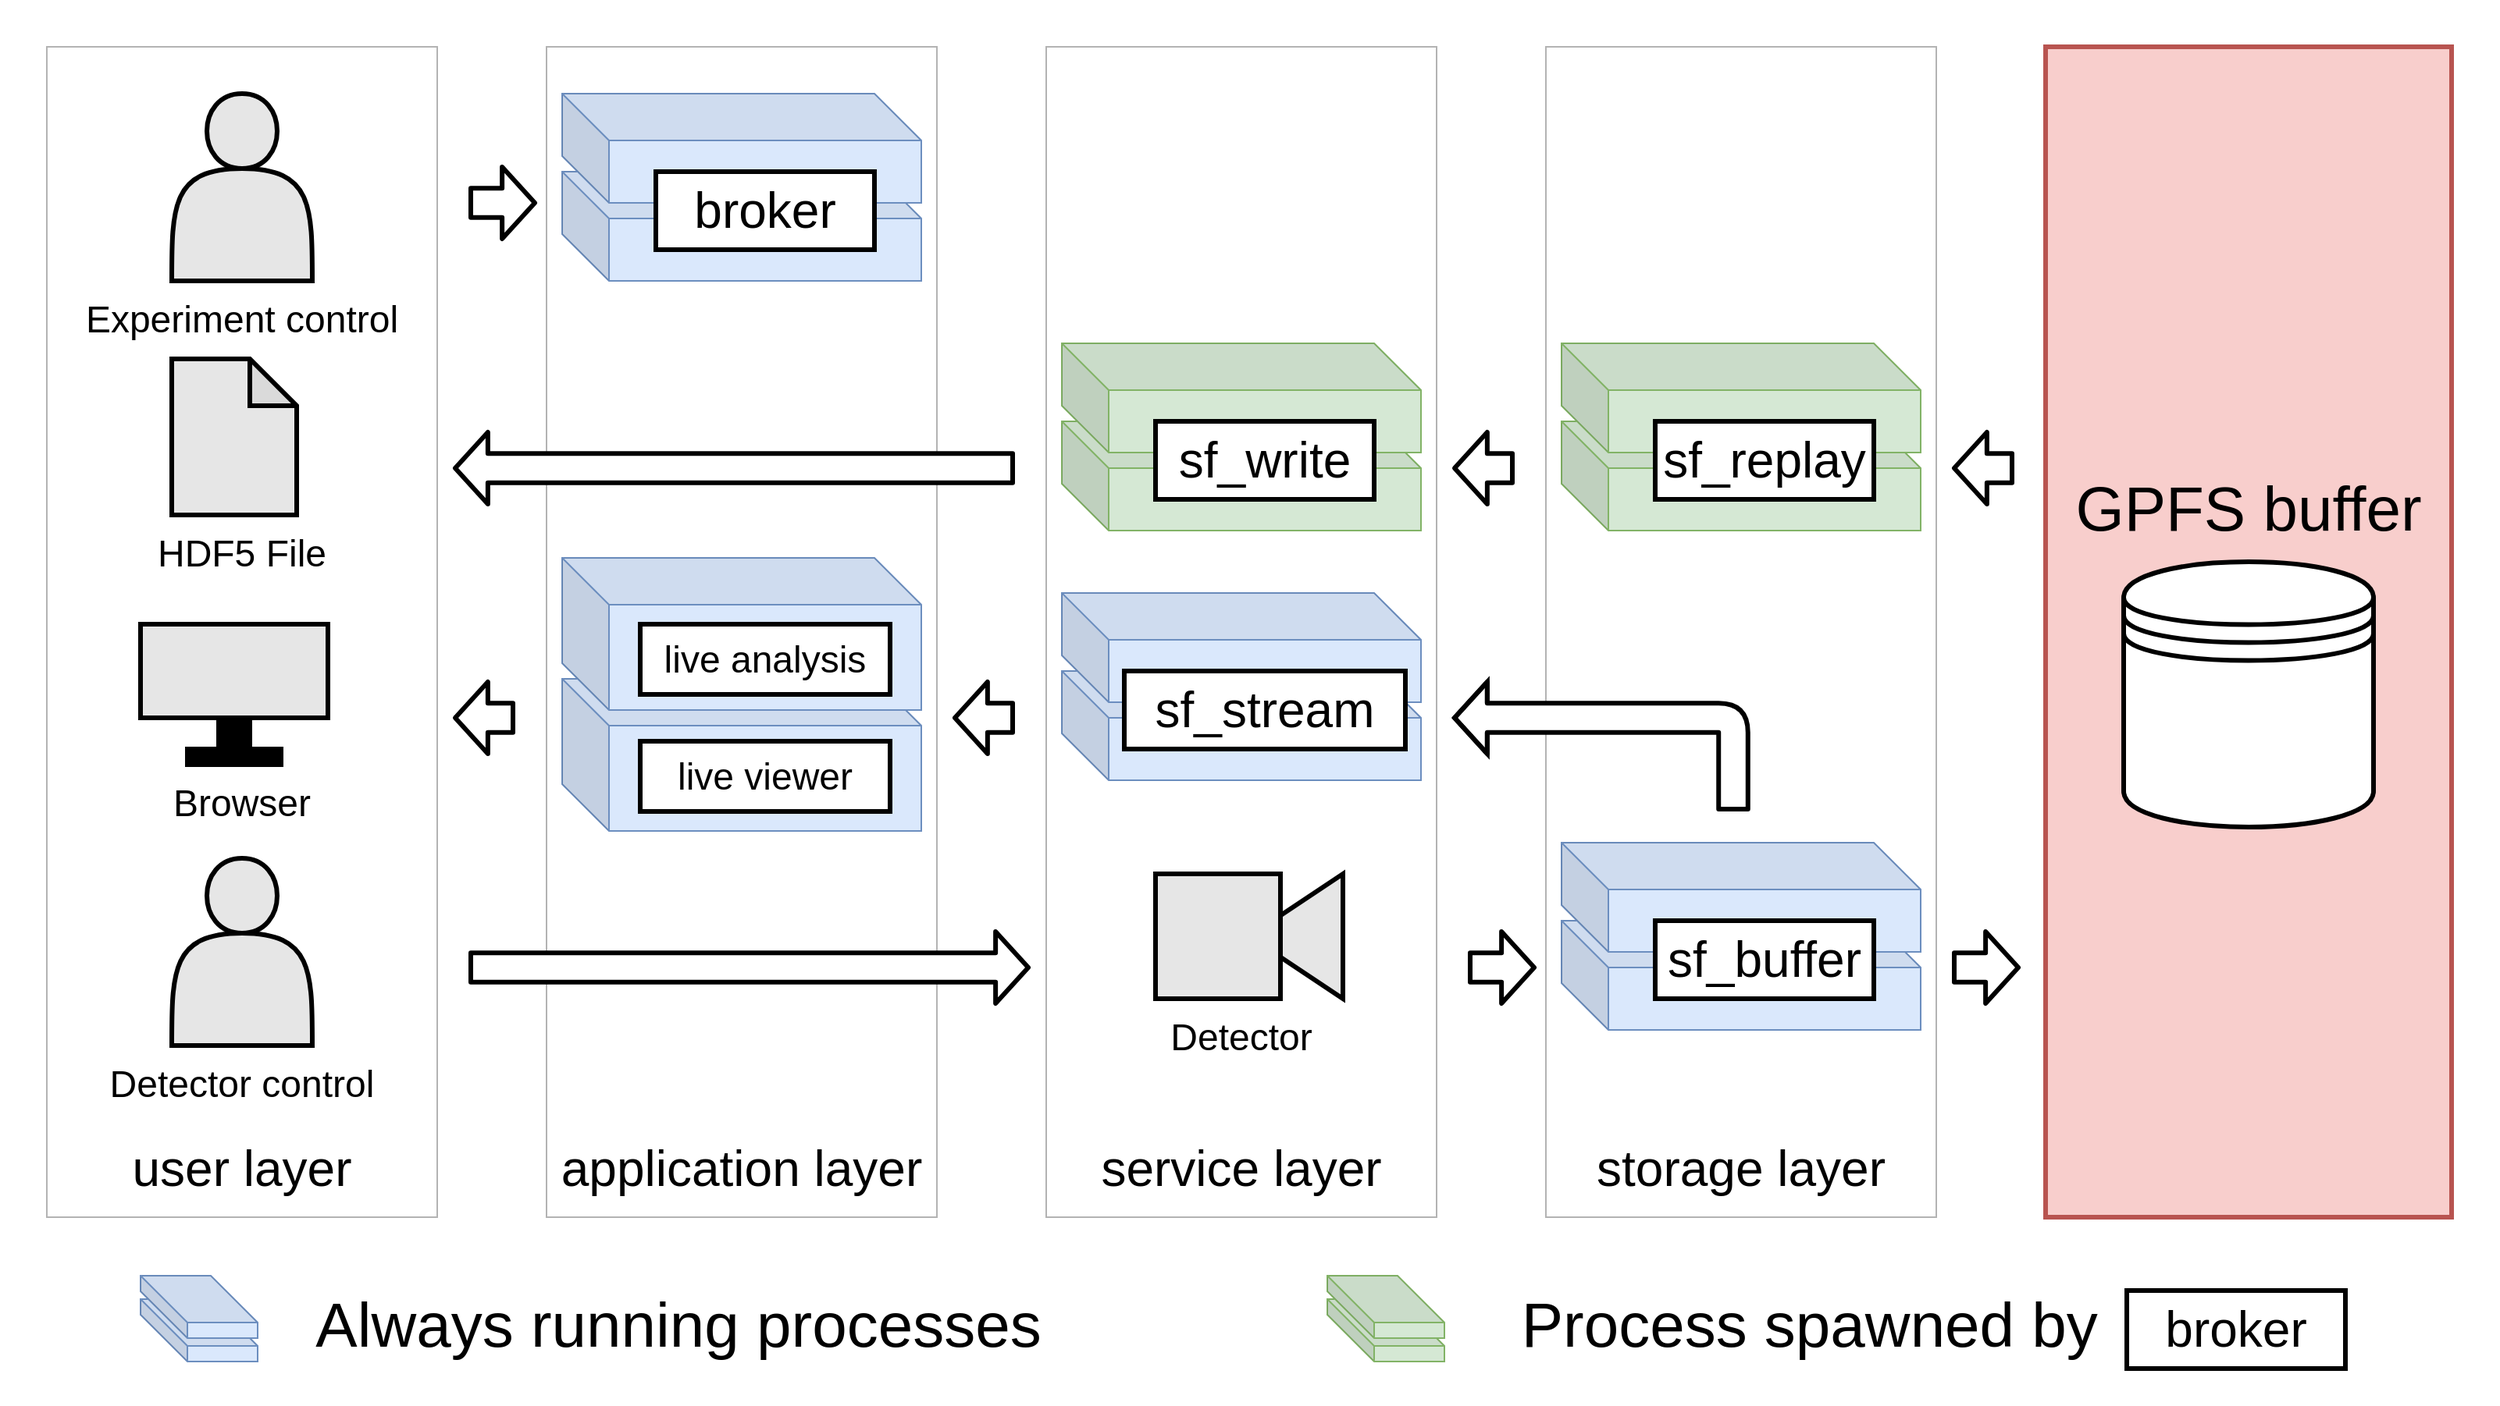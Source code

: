 <mxfile version="13.0.8" type="google" pages="5"><diagram name="overview" id="muXDs5UsbG9aPfefTxRP"><mxGraphModel dx="780" dy="1112" grid="1" gridSize="10" guides="0" tooltips="0" connect="0" arrows="1" fold="1" page="1" pageScale="1" pageWidth="1600" pageHeight="900" math="0" shadow="0"><root><mxCell id="CcGnnMyZ8ahoXWTOJ4pg-0"/><mxCell id="CcGnnMyZ8ahoXWTOJ4pg-1" parent="CcGnnMyZ8ahoXWTOJ4pg-0"/><mxCell id="YRpClvD0c5MGaSPKjcsn-0" value="" style="rounded=0;whiteSpace=wrap;html=1;fillColor=none;strokeColor=none;" parent="CcGnnMyZ8ahoXWTOJ4pg-1" vertex="1"><mxGeometry width="1600" height="900" as="geometry"/></mxCell><mxCell id="l_7Q4xQV0TGbzW3NqXgF-0" value="" style="group" parent="CcGnnMyZ8ahoXWTOJ4pg-1" vertex="1" connectable="0"><mxGeometry x="30" y="30" width="1540" height="750" as="geometry"/></mxCell><mxCell id="UuUZOzFnagH2KaPEr3rH-2" value="" style="rounded=0;whiteSpace=wrap;html=1;strokeColor=#B3B3B3;strokeWidth=1;fillColor=#FFFFFF;fontSize=36;fontColor=#000000;align=left;" parent="l_7Q4xQV0TGbzW3NqXgF-0" vertex="1"><mxGeometry x="960" width="250" height="750" as="geometry"/></mxCell><mxCell id="UuUZOzFnagH2KaPEr3rH-3" value="&lt;font style=&quot;font-size: 32px&quot;&gt;storage layer&lt;/font&gt;" style="text;html=1;strokeColor=none;fillColor=none;align=center;verticalAlign=middle;whiteSpace=wrap;rounded=0;fontSize=40;" parent="l_7Q4xQV0TGbzW3NqXgF-0" vertex="1"><mxGeometry x="960" y="680" width="250" height="70" as="geometry"/></mxCell><mxCell id="UuUZOzFnagH2KaPEr3rH-4" value="" style="group" parent="l_7Q4xQV0TGbzW3NqXgF-0" vertex="1" connectable="0"><mxGeometry x="1280" width="260" height="750" as="geometry"/></mxCell><mxCell id="E56XliekfftPoWtjfLg8-1" value="GPFS" style="text;html=1;strokeColor=none;fillColor=none;align=center;verticalAlign=middle;whiteSpace=wrap;rounded=0;fontSize=40;" parent="UuUZOzFnagH2KaPEr3rH-4" vertex="1"><mxGeometry x="10" y="350" width="240" height="70" as="geometry"/></mxCell><mxCell id="E56XliekfftPoWtjfLg8-2" value="" style="rounded=0;whiteSpace=wrap;html=1;strokeWidth=3;fontSize=26;fillColor=#f8cecc;strokeColor=#b85450;" parent="UuUZOzFnagH2KaPEr3rH-4" vertex="1"><mxGeometry width="260" height="750" as="geometry"/></mxCell><mxCell id="E56XliekfftPoWtjfLg8-3" value="GPFS buffer" style="text;html=1;strokeColor=none;fillColor=none;align=center;verticalAlign=middle;whiteSpace=wrap;rounded=0;fontSize=40;" parent="UuUZOzFnagH2KaPEr3rH-4" vertex="1"><mxGeometry x="10" y="260" width="240" height="70" as="geometry"/></mxCell><mxCell id="E56XliekfftPoWtjfLg8-4" value="" style="shape=datastore;whiteSpace=wrap;html=1;fontSize=21;strokeWidth=3;" parent="UuUZOzFnagH2KaPEr3rH-4" vertex="1"><mxGeometry x="50" y="330" width="160" height="170" as="geometry"/></mxCell><mxCell id="Z9Bsu3Wdv7-Tj_867k_2-29" value="" style="group" parent="l_7Q4xQV0TGbzW3NqXgF-0" vertex="1" connectable="0"><mxGeometry width="250" height="750" as="geometry"/></mxCell><mxCell id="Z9Bsu3Wdv7-Tj_867k_2-30" value="" style="rounded=0;whiteSpace=wrap;html=1;strokeColor=#B3B3B3;strokeWidth=1;fillColor=#FFFFFF;fontSize=36;fontColor=#000000;align=left;" parent="Z9Bsu3Wdv7-Tj_867k_2-29" vertex="1"><mxGeometry width="250" height="750" as="geometry"/></mxCell><mxCell id="Z9Bsu3Wdv7-Tj_867k_2-31" value="&lt;font style=&quot;font-size: 32px&quot;&gt;user layer&lt;/font&gt;" style="text;html=1;strokeColor=none;fillColor=none;align=center;verticalAlign=middle;whiteSpace=wrap;rounded=0;fontSize=40;" parent="Z9Bsu3Wdv7-Tj_867k_2-29" vertex="1"><mxGeometry y="680" width="250" height="70" as="geometry"/></mxCell><mxCell id="7TjDdnuF0qUnT_SQERwV-1" value="" style="group" parent="Z9Bsu3Wdv7-Tj_867k_2-29" vertex="1" connectable="0"><mxGeometry y="520" width="250" height="160" as="geometry"/></mxCell><mxCell id="7TjDdnuF0qUnT_SQERwV-2" value="" style="shape=actor;whiteSpace=wrap;html=1;strokeColor=#000000;strokeWidth=3;fillColor=#E6E6E6;fontSize=36;fontColor=#000000;align=left;" parent="7TjDdnuF0qUnT_SQERwV-1" vertex="1"><mxGeometry x="80" width="90" height="120" as="geometry"/></mxCell><mxCell id="7TjDdnuF0qUnT_SQERwV-3" value="Detector control" style="text;html=1;strokeColor=none;fillColor=none;align=center;verticalAlign=middle;whiteSpace=wrap;rounded=0;fontSize=24;fontColor=#000000;" parent="7TjDdnuF0qUnT_SQERwV-1" vertex="1"><mxGeometry y="130" width="250" height="30" as="geometry"/></mxCell><mxCell id="D0n7N3kvrNEBIgMkRnzR-0" value="" style="rounded=0;whiteSpace=wrap;html=1;strokeColor=#B3B3B3;strokeWidth=1;fillColor=#FFFFFF;fontSize=36;fontColor=#000000;align=left;" parent="l_7Q4xQV0TGbzW3NqXgF-0" vertex="1"><mxGeometry x="640" width="250" height="750" as="geometry"/></mxCell><mxCell id="D0n7N3kvrNEBIgMkRnzR-1" value="&lt;font style=&quot;font-size: 32px&quot;&gt;service layer&lt;/font&gt;" style="text;html=1;strokeColor=none;fillColor=none;align=center;verticalAlign=middle;whiteSpace=wrap;rounded=0;fontSize=40;" parent="l_7Q4xQV0TGbzW3NqXgF-0" vertex="1"><mxGeometry x="640" y="680" width="250" height="70" as="geometry"/></mxCell><mxCell id="Z9Bsu3Wdv7-Tj_867k_2-0" value="" style="rounded=0;whiteSpace=wrap;html=1;strokeColor=#B3B3B3;strokeWidth=1;fillColor=#FFFFFF;fontSize=36;fontColor=#000000;align=left;" parent="l_7Q4xQV0TGbzW3NqXgF-0" vertex="1"><mxGeometry x="320" width="250" height="750" as="geometry"/></mxCell><mxCell id="Z9Bsu3Wdv7-Tj_867k_2-1" value="&lt;font style=&quot;font-size: 32px&quot;&gt;application layer&lt;/font&gt;" style="text;html=1;strokeColor=none;fillColor=none;align=center;verticalAlign=middle;whiteSpace=wrap;rounded=0;fontSize=40;" parent="l_7Q4xQV0TGbzW3NqXgF-0" vertex="1"><mxGeometry x="320" y="680" width="250" height="70" as="geometry"/></mxCell><mxCell id="wBOa7vdw9r_sag6mJF8E-8" value="" style="group" parent="l_7Q4xQV0TGbzW3NqXgF-0" vertex="1" connectable="0"><mxGeometry y="30" width="560" height="160" as="geometry"/></mxCell><mxCell id="Tdh6z3XV5DTTN7-jr86n-0" value="" style="shape=flexArrow;endArrow=classic;html=1;strokeWidth=3;fontSize=36;fontColor=#000000;fillColor=#FFFFFF;width=16.774;endSize=5.979;endWidth=24.222;strokeColor=#000000;" parent="wBOa7vdw9r_sag6mJF8E-8" edge="1"><mxGeometry width="50" height="50" relative="1" as="geometry"><mxPoint x="270" y="70" as="sourcePoint"/><mxPoint x="314" y="70" as="targetPoint"/></mxGeometry></mxCell><mxCell id="Tdh6z3XV5DTTN7-jr86n-1" value="" style="group" parent="wBOa7vdw9r_sag6mJF8E-8" vertex="1" connectable="0"><mxGeometry x="330" width="230" height="120" as="geometry"/></mxCell><mxCell id="Z9Bsu3Wdv7-Tj_867k_2-23" value="" style="shape=cube;whiteSpace=wrap;html=1;boundedLbl=1;backgroundOutline=1;darkOpacity=0.05;darkOpacity2=0.1;fontSize=21;size=30;rotation=90;direction=north;fillColor=#dae8fc;strokeColor=#6c8ebf;" parent="Tdh6z3XV5DTTN7-jr86n-1" vertex="1"><mxGeometry x="80" y="-30" width="70" height="230" as="geometry"/></mxCell><mxCell id="Z9Bsu3Wdv7-Tj_867k_2-24" value="" style="shape=cube;whiteSpace=wrap;html=1;boundedLbl=1;backgroundOutline=1;darkOpacity=0.05;darkOpacity2=0.1;fontSize=21;size=30;rotation=90;direction=north;fillColor=#dae8fc;strokeColor=#6c8ebf;" parent="Tdh6z3XV5DTTN7-jr86n-1" vertex="1"><mxGeometry x="80" y="-80" width="70" height="230" as="geometry"/></mxCell><mxCell id="Z9Bsu3Wdv7-Tj_867k_2-25" value="&lt;font style=&quot;font-size: 32px&quot;&gt;broker&lt;/font&gt;" style="text;html=1;align=center;verticalAlign=middle;whiteSpace=wrap;rounded=0;fontSize=21;fillColor=#ffffff;strokeWidth=3;strokeColor=#000000;" parent="Tdh6z3XV5DTTN7-jr86n-1" vertex="1"><mxGeometry x="60" y="50" width="140" height="50" as="geometry"/></mxCell><mxCell id="wBOa7vdw9r_sag6mJF8E-7" value="" style="group" parent="wBOa7vdw9r_sag6mJF8E-8" vertex="1" connectable="0"><mxGeometry width="250" height="160" as="geometry"/></mxCell><mxCell id="-e6Zn-HfNWxi48tcjTfl-2" value="" style="shape=actor;whiteSpace=wrap;html=1;strokeColor=#000000;strokeWidth=3;fillColor=#E6E6E6;fontSize=36;fontColor=#000000;align=left;" parent="wBOa7vdw9r_sag6mJF8E-7" vertex="1"><mxGeometry x="80" width="90" height="120" as="geometry"/></mxCell><mxCell id="Tdh6z3XV5DTTN7-jr86n-14" value="Experiment control" style="text;html=1;strokeColor=none;fillColor=none;align=center;verticalAlign=middle;whiteSpace=wrap;rounded=0;fontSize=24;fontColor=#000000;" parent="wBOa7vdw9r_sag6mJF8E-7" vertex="1"><mxGeometry y="130" width="250" height="30" as="geometry"/></mxCell><mxCell id="wBOa7vdw9r_sag6mJF8E-11" value="" style="group" parent="l_7Q4xQV0TGbzW3NqXgF-0" vertex="1" connectable="0"><mxGeometry y="350" width="1260" height="170" as="geometry"/></mxCell><mxCell id="wBOa7vdw9r_sag6mJF8E-9" value="" style="group" parent="wBOa7vdw9r_sag6mJF8E-11" vertex="1" connectable="0"><mxGeometry width="1260" height="170" as="geometry"/></mxCell><mxCell id="wBOa7vdw9r_sag6mJF8E-4" value="" style="group" parent="wBOa7vdw9r_sag6mJF8E-9" vertex="1" connectable="0"><mxGeometry width="1260" height="170" as="geometry"/></mxCell><mxCell id="IyATZ2S7m3eDktnuz9PQ-4" value="" style="group" parent="wBOa7vdw9r_sag6mJF8E-4" vertex="1" connectable="0"><mxGeometry x="650" width="230" height="120" as="geometry"/></mxCell><mxCell id="Z9Bsu3Wdv7-Tj_867k_2-11" value="" style="shape=cube;whiteSpace=wrap;html=1;boundedLbl=1;backgroundOutline=1;darkOpacity=0.05;darkOpacity2=0.1;fontSize=21;size=30;rotation=90;direction=north;fillColor=#dae8fc;strokeColor=#6c8ebf;" parent="IyATZ2S7m3eDktnuz9PQ-4" vertex="1"><mxGeometry x="80" y="-30" width="70" height="230" as="geometry"/></mxCell><mxCell id="Z9Bsu3Wdv7-Tj_867k_2-12" value="" style="shape=cube;whiteSpace=wrap;html=1;boundedLbl=1;backgroundOutline=1;darkOpacity=0.05;darkOpacity2=0.1;fontSize=21;size=30;rotation=90;direction=north;fillColor=#dae8fc;strokeColor=#6c8ebf;" parent="IyATZ2S7m3eDktnuz9PQ-4" vertex="1"><mxGeometry x="80" y="-80" width="70" height="230" as="geometry"/></mxCell><mxCell id="Z9Bsu3Wdv7-Tj_867k_2-13" value="&lt;font style=&quot;font-size: 32px&quot;&gt;sf_stream&lt;/font&gt;" style="text;html=1;align=center;verticalAlign=middle;whiteSpace=wrap;rounded=0;fontSize=21;fillColor=#ffffff;strokeWidth=3;strokeColor=#000000;" parent="IyATZ2S7m3eDktnuz9PQ-4" vertex="1"><mxGeometry x="40" y="50" width="180" height="50" as="geometry"/></mxCell><mxCell id="rLMFGnlkdUoeSuRIQzPI-4" value="" style="shape=flexArrow;endArrow=classic;html=1;strokeWidth=3;fontSize=36;fontColor=#000000;fillColor=#FFFFFF;width=16.774;endSize=5.979;endWidth=24.222;strokeColor=#000000;" parent="wBOa7vdw9r_sag6mJF8E-4" edge="1"><mxGeometry width="50" height="50" relative="1" as="geometry"><mxPoint x="620" y="80" as="sourcePoint"/><mxPoint x="580" y="80" as="targetPoint"/></mxGeometry></mxCell><mxCell id="rLMFGnlkdUoeSuRIQzPI-5" value="" style="shape=flexArrow;endArrow=classic;html=1;strokeWidth=3;fontSize=36;fontColor=#000000;fillColor=#FFFFFF;width=16.774;endSize=5.979;endWidth=24.222;strokeColor=#000000;" parent="wBOa7vdw9r_sag6mJF8E-4" edge="1"><mxGeometry width="50" height="50" relative="1" as="geometry"><mxPoint x="300" y="80" as="sourcePoint"/><mxPoint x="260" y="80" as="targetPoint"/></mxGeometry></mxCell><mxCell id="wBOa7vdw9r_sag6mJF8E-10" value="" style="group" parent="wBOa7vdw9r_sag6mJF8E-11" vertex="1" connectable="0"><mxGeometry y="20" width="250" height="130" as="geometry"/></mxCell><mxCell id="wBOa7vdw9r_sag6mJF8E-3" value="" style="group" parent="wBOa7vdw9r_sag6mJF8E-10" vertex="1" connectable="0"><mxGeometry width="250" height="130" as="geometry"/></mxCell><mxCell id="Tdh6z3XV5DTTN7-jr86n-11" value="Browser" style="text;html=1;strokeColor=none;fillColor=none;align=center;verticalAlign=middle;whiteSpace=wrap;rounded=0;fontSize=24;fontColor=#000000;" parent="wBOa7vdw9r_sag6mJF8E-3" vertex="1"><mxGeometry y="100" width="250" height="30" as="geometry"/></mxCell><mxCell id="Tdh6z3XV5DTTN7-jr86n-9" value="" style="group" parent="wBOa7vdw9r_sag6mJF8E-3" vertex="1" connectable="0"><mxGeometry x="60" width="120" height="90" as="geometry"/></mxCell><mxCell id="Tdh6z3XV5DTTN7-jr86n-7" value="" style="rounded=0;whiteSpace=wrap;html=1;strokeColor=#000000;strokeWidth=3;fillColor=#000000;fontSize=36;fontColor=#000000;align=left;" parent="Tdh6z3XV5DTTN7-jr86n-9" vertex="1"><mxGeometry x="50" y="40" width="20" height="40" as="geometry"/></mxCell><mxCell id="Tdh6z3XV5DTTN7-jr86n-8" value="" style="rounded=0;whiteSpace=wrap;html=1;strokeColor=#000000;strokeWidth=3;fillColor=#000000;fontSize=36;fontColor=#000000;align=left;" parent="Tdh6z3XV5DTTN7-jr86n-9" vertex="1"><mxGeometry x="30" y="80" width="60" height="10" as="geometry"/></mxCell><mxCell id="Tdh6z3XV5DTTN7-jr86n-6" value="" style="rounded=0;whiteSpace=wrap;html=1;strokeColor=#000000;strokeWidth=3;fillColor=#E6E6E6;fontSize=36;fontColor=#000000;align=left;" parent="Tdh6z3XV5DTTN7-jr86n-9" vertex="1"><mxGeometry width="120" height="60" as="geometry"/></mxCell><mxCell id="wBOa7vdw9r_sag6mJF8E-12" value="" style="group" parent="l_7Q4xQV0TGbzW3NqXgF-0" vertex="1" connectable="0"><mxGeometry y="510" width="1264" height="160" as="geometry"/></mxCell><mxCell id="wBOa7vdw9r_sag6mJF8E-6" value="" style="group" parent="wBOa7vdw9r_sag6mJF8E-12" vertex="1" connectable="0"><mxGeometry width="1264" height="160" as="geometry"/></mxCell><mxCell id="RQJEGgRYsoWuQLgYoR0b-0" value="" style="shape=flexArrow;endArrow=classic;html=1;strokeWidth=3;fontSize=36;fontColor=#000000;fillColor=#FFFFFF;width=16.774;endSize=5.979;endWidth=24.222;strokeColor=#000000;" parent="wBOa7vdw9r_sag6mJF8E-6" edge="1"><mxGeometry width="50" height="50" relative="1" as="geometry"><mxPoint x="1220" y="80" as="sourcePoint"/><mxPoint x="1264" y="80" as="targetPoint"/></mxGeometry></mxCell><mxCell id="IyATZ2S7m3eDktnuz9PQ-3" value="" style="group" parent="wBOa7vdw9r_sag6mJF8E-6" vertex="1" connectable="0"><mxGeometry x="970" width="230" height="120" as="geometry"/></mxCell><mxCell id="IyATZ2S7m3eDktnuz9PQ-2" value="" style="group" parent="IyATZ2S7m3eDktnuz9PQ-3" vertex="1" connectable="0"><mxGeometry width="230" height="120" as="geometry"/></mxCell><mxCell id="MoF_n_SRfGQxlIItAgzY-8" value="" style="shape=cube;whiteSpace=wrap;html=1;boundedLbl=1;backgroundOutline=1;darkOpacity=0.05;darkOpacity2=0.1;fontSize=21;size=30;rotation=90;direction=north;fillColor=#dae8fc;strokeColor=#6c8ebf;" parent="IyATZ2S7m3eDktnuz9PQ-2" vertex="1"><mxGeometry x="80" y="-30.0" width="70" height="230" as="geometry"/></mxCell><mxCell id="MoF_n_SRfGQxlIItAgzY-3" value="" style="shape=cube;whiteSpace=wrap;html=1;boundedLbl=1;backgroundOutline=1;darkOpacity=0.05;darkOpacity2=0.1;fontSize=21;size=30;rotation=90;direction=north;fillColor=#dae8fc;strokeColor=#6c8ebf;" parent="IyATZ2S7m3eDktnuz9PQ-2" vertex="1"><mxGeometry x="80" y="-80" width="70" height="230" as="geometry"/></mxCell><mxCell id="MoF_n_SRfGQxlIItAgzY-10" value="&lt;font style=&quot;font-size: 32px&quot;&gt;sf_buffer&lt;/font&gt;" style="text;html=1;align=center;verticalAlign=middle;whiteSpace=wrap;rounded=0;fontSize=21;fillColor=#ffffff;strokeWidth=3;strokeColor=#000000;" parent="IyATZ2S7m3eDktnuz9PQ-2" vertex="1"><mxGeometry x="60" y="50.0" width="140" height="50" as="geometry"/></mxCell><mxCell id="7TjDdnuF0qUnT_SQERwV-0" value="" style="shape=flexArrow;endArrow=classic;html=1;strokeWidth=3;fontSize=36;fontColor=#000000;fillColor=#FFFFFF;width=16.774;endSize=5.979;endWidth=24.222;strokeColor=#000000;" parent="wBOa7vdw9r_sag6mJF8E-6" edge="1"><mxGeometry width="50" height="50" relative="1" as="geometry"><mxPoint x="910" y="80" as="sourcePoint"/><mxPoint x="954" y="80" as="targetPoint"/></mxGeometry></mxCell><mxCell id="-e6Zn-HfNWxi48tcjTfl-0" value="" style="shape=flexArrow;endArrow=classic;html=1;strokeWidth=3;fontSize=36;fontColor=#000000;fillColor=#FFFFFF;width=16.774;endSize=5.979;endWidth=24.222;strokeColor=#000000;" parent="wBOa7vdw9r_sag6mJF8E-6" edge="1"><mxGeometry width="50" height="50" relative="1" as="geometry"><mxPoint x="270" y="80" as="sourcePoint"/><mxPoint x="630" y="80" as="targetPoint"/></mxGeometry></mxCell><mxCell id="wBOa7vdw9r_sag6mJF8E-1" value="" style="group" parent="l_7Q4xQV0TGbzW3NqXgF-0" vertex="1" connectable="0"><mxGeometry y="190" width="1260" height="150" as="geometry"/></mxCell><mxCell id="wBOa7vdw9r_sag6mJF8E-0" value="" style="group" parent="wBOa7vdw9r_sag6mJF8E-1" vertex="1" connectable="0"><mxGeometry x="260" width="1000" height="120" as="geometry"/></mxCell><mxCell id="RQJEGgRYsoWuQLgYoR0b-1" value="" style="shape=flexArrow;endArrow=classic;html=1;strokeWidth=3;fontSize=36;fontColor=#000000;fillColor=#FFFFFF;width=16.774;endSize=5.979;endWidth=24.222;strokeColor=#000000;" parent="wBOa7vdw9r_sag6mJF8E-0" edge="1"><mxGeometry width="50" height="50" relative="1" as="geometry"><mxPoint x="1000" y="80" as="sourcePoint"/><mxPoint x="960" y="80" as="targetPoint"/></mxGeometry></mxCell><mxCell id="IyATZ2S7m3eDktnuz9PQ-1" value="" style="group" parent="wBOa7vdw9r_sag6mJF8E-0" vertex="1" connectable="0"><mxGeometry x="710" width="230" height="120" as="geometry"/></mxCell><mxCell id="u6Y9peb7q14H0whDsa7o-8" value="" style="shape=cube;whiteSpace=wrap;html=1;boundedLbl=1;backgroundOutline=1;darkOpacity=0.05;darkOpacity2=0.1;fontSize=21;size=30;rotation=90;direction=north;fillColor=#d5e8d4;strokeColor=#82b366;" parent="IyATZ2S7m3eDktnuz9PQ-1" vertex="1"><mxGeometry x="80" y="-30" width="70" height="230" as="geometry"/></mxCell><mxCell id="u6Y9peb7q14H0whDsa7o-9" value="" style="shape=cube;whiteSpace=wrap;html=1;boundedLbl=1;backgroundOutline=1;darkOpacity=0.05;darkOpacity2=0.1;fontSize=21;size=30;rotation=90;direction=north;fillColor=#d5e8d4;strokeColor=#82b366;" parent="IyATZ2S7m3eDktnuz9PQ-1" vertex="1"><mxGeometry x="80" y="-80" width="70" height="230" as="geometry"/></mxCell><mxCell id="u6Y9peb7q14H0whDsa7o-10" value="&lt;font style=&quot;font-size: 32px&quot;&gt;sf_replay&lt;/font&gt;" style="text;html=1;align=center;verticalAlign=middle;whiteSpace=wrap;rounded=0;fontSize=21;fillColor=#ffffff;strokeWidth=3;strokeColor=#000000;" parent="IyATZ2S7m3eDktnuz9PQ-1" vertex="1"><mxGeometry x="60" y="50" width="140" height="50" as="geometry"/></mxCell><mxCell id="IyATZ2S7m3eDktnuz9PQ-5" value="" style="group" parent="wBOa7vdw9r_sag6mJF8E-0" vertex="1" connectable="0"><mxGeometry x="390" width="230" height="120" as="geometry"/></mxCell><mxCell id="Z9Bsu3Wdv7-Tj_867k_2-6" value="" style="shape=cube;whiteSpace=wrap;html=1;boundedLbl=1;backgroundOutline=1;darkOpacity=0.05;darkOpacity2=0.1;fontSize=21;size=30;rotation=90;direction=north;fillColor=#d5e8d4;strokeColor=#82b366;" parent="IyATZ2S7m3eDktnuz9PQ-5" vertex="1"><mxGeometry x="80" y="-30.0" width="70" height="230" as="geometry"/></mxCell><mxCell id="Z9Bsu3Wdv7-Tj_867k_2-7" value="" style="shape=cube;whiteSpace=wrap;html=1;boundedLbl=1;backgroundOutline=1;darkOpacity=0.05;darkOpacity2=0.1;fontSize=21;size=30;rotation=90;direction=north;fillColor=#d5e8d4;strokeColor=#82b366;" parent="IyATZ2S7m3eDktnuz9PQ-5" vertex="1"><mxGeometry x="80" y="-80" width="70" height="230" as="geometry"/></mxCell><mxCell id="Z9Bsu3Wdv7-Tj_867k_2-8" value="&lt;font style=&quot;font-size: 32px&quot;&gt;sf_write&lt;/font&gt;" style="text;html=1;align=center;verticalAlign=middle;whiteSpace=wrap;rounded=0;fontSize=21;fillColor=#ffffff;strokeWidth=3;strokeColor=#000000;" parent="IyATZ2S7m3eDktnuz9PQ-5" vertex="1"><mxGeometry x="60" y="50.0" width="140" height="50" as="geometry"/></mxCell><mxCell id="Z9Bsu3Wdv7-Tj_867k_2-27" value="" style="shape=flexArrow;endArrow=classic;html=1;strokeWidth=3;fontSize=36;fontColor=#000000;fillColor=#FFFFFF;width=16.774;endSize=5.979;endWidth=24.222;strokeColor=#000000;" parent="wBOa7vdw9r_sag6mJF8E-0" edge="1"><mxGeometry width="50" height="50" relative="1" as="geometry"><mxPoint x="360" y="80" as="sourcePoint"/><mxPoint y="80" as="targetPoint"/></mxGeometry></mxCell><mxCell id="SYfjzcnO2DrCq0-I9wRo-0" value="" style="shape=flexArrow;endArrow=classic;html=1;strokeWidth=3;fontSize=36;fontColor=#000000;fillColor=#FFFFFF;width=16.774;endSize=5.979;endWidth=24.222;strokeColor=#000000;" parent="wBOa7vdw9r_sag6mJF8E-0" edge="1"><mxGeometry width="50" height="50" relative="1" as="geometry"><mxPoint x="680" y="80" as="sourcePoint"/><mxPoint x="640" y="80" as="targetPoint"/></mxGeometry></mxCell><mxCell id="mkay0Ch0Fs2npmjphn4y-0" value="" style="group" parent="wBOa7vdw9r_sag6mJF8E-1" vertex="1" connectable="0"><mxGeometry y="10" width="250" height="140" as="geometry"/></mxCell><mxCell id="Tdh6z3XV5DTTN7-jr86n-10" value="" style="shape=note;whiteSpace=wrap;html=1;backgroundOutline=1;darkOpacity=0.05;strokeColor=#000000;strokeWidth=3;fillColor=#E6E6E6;fontSize=36;fontColor=#000000;align=left;" parent="mkay0Ch0Fs2npmjphn4y-0" vertex="1"><mxGeometry x="80" width="80" height="100" as="geometry"/></mxCell><mxCell id="Tdh6z3XV5DTTN7-jr86n-12" value="HDF5 File" style="text;html=1;strokeColor=none;fillColor=none;align=center;verticalAlign=middle;whiteSpace=wrap;rounded=0;fontSize=24;fontColor=#000000;" parent="mkay0Ch0Fs2npmjphn4y-0" vertex="1"><mxGeometry y="110" width="250" height="30" as="geometry"/></mxCell><mxCell id="Z9Bsu3Wdv7-Tj_867k_2-16" value="" style="shape=flexArrow;endArrow=classic;html=1;strokeWidth=3;fontSize=36;fontColor=#000000;fillColor=#FFFFFF;width=16.774;endSize=5.979;endWidth=24.222;strokeColor=#000000;" parent="l_7Q4xQV0TGbzW3NqXgF-0" edge="1"><mxGeometry width="50" height="50" relative="1" as="geometry"><mxPoint x="1080" y="490" as="sourcePoint"/><mxPoint x="900" y="430" as="targetPoint"/><Array as="points"><mxPoint x="1080" y="430"/></Array></mxGeometry></mxCell><mxCell id="wBOa7vdw9r_sag6mJF8E-5" value="" style="group" parent="l_7Q4xQV0TGbzW3NqXgF-0" vertex="1" connectable="0"><mxGeometry x="640" y="530" width="250" height="120" as="geometry"/></mxCell><mxCell id="Tdh6z3XV5DTTN7-jr86n-2" value="" style="triangle;whiteSpace=wrap;html=1;strokeColor=#000000;strokeWidth=3;fillColor=#E6E6E6;fontSize=36;fontColor=#000000;align=left;direction=west;" parent="wBOa7vdw9r_sag6mJF8E-5" vertex="1"><mxGeometry x="130" width="60" height="80" as="geometry"/></mxCell><mxCell id="Tdh6z3XV5DTTN7-jr86n-13" value="Detector" style="text;html=1;strokeColor=none;fillColor=none;align=center;verticalAlign=middle;whiteSpace=wrap;rounded=0;fontSize=24;fontColor=#000000;" parent="wBOa7vdw9r_sag6mJF8E-5" vertex="1"><mxGeometry y="90" width="250" height="30" as="geometry"/></mxCell><mxCell id="Tdh6z3XV5DTTN7-jr86n-3" value="" style="whiteSpace=wrap;html=1;aspect=fixed;strokeColor=#000000;strokeWidth=3;fillColor=#E6E6E6;fontSize=36;fontColor=#000000;align=left;" parent="wBOa7vdw9r_sag6mJF8E-5" vertex="1"><mxGeometry x="70" width="80" height="80" as="geometry"/></mxCell><mxCell id="7TjDdnuF0qUnT_SQERwV-11" value="" style="group" parent="l_7Q4xQV0TGbzW3NqXgF-0" vertex="1" connectable="0"><mxGeometry x="330" y="340" width="230" height="228.75" as="geometry"/></mxCell><mxCell id="7TjDdnuF0qUnT_SQERwV-5" value="" style="shape=cube;whiteSpace=wrap;html=1;boundedLbl=1;backgroundOutline=1;darkOpacity=0.05;darkOpacity2=0.1;fontSize=21;size=30;rotation=90;direction=north;fillColor=#dae8fc;strokeColor=#6c8ebf;" parent="7TjDdnuF0qUnT_SQERwV-11" vertex="1"><mxGeometry x="66.25" y="-1.25" width="97.5" height="230" as="geometry"/></mxCell><mxCell id="7TjDdnuF0qUnT_SQERwV-6" value="" style="shape=cube;whiteSpace=wrap;html=1;boundedLbl=1;backgroundOutline=1;darkOpacity=0.05;darkOpacity2=0.1;fontSize=21;size=30;rotation=90;direction=north;fillColor=#dae8fc;strokeColor=#6c8ebf;" parent="7TjDdnuF0qUnT_SQERwV-11" vertex="1"><mxGeometry x="66.25" y="-78.75" width="97.5" height="230" as="geometry"/></mxCell><mxCell id="7TjDdnuF0qUnT_SQERwV-8" value="&lt;font style=&quot;font-size: 24px&quot;&gt;live viewer&lt;/font&gt;" style="text;html=1;align=center;verticalAlign=middle;whiteSpace=wrap;rounded=0;fontSize=24;fillColor=#ffffff;strokeWidth=3;strokeColor=#000000;" parent="7TjDdnuF0qUnT_SQERwV-11" vertex="1"><mxGeometry x="50" y="105" width="160" height="45" as="geometry"/></mxCell><mxCell id="7TjDdnuF0qUnT_SQERwV-13" value="&lt;font style=&quot;font-size: 24px&quot;&gt;live analysis&lt;/font&gt;" style="text;html=1;align=center;verticalAlign=middle;whiteSpace=wrap;rounded=0;fontSize=24;fillColor=#ffffff;strokeWidth=3;strokeColor=#000000;" parent="7TjDdnuF0qUnT_SQERwV-11" vertex="1"><mxGeometry x="50" y="30" width="160" height="45" as="geometry"/></mxCell><mxCell id="l_7Q4xQV0TGbzW3NqXgF-17" value="" style="group" parent="CcGnnMyZ8ahoXWTOJ4pg-1" vertex="1" connectable="0"><mxGeometry x="110" y="830" width="1290" height="55" as="geometry"/></mxCell><mxCell id="l_7Q4xQV0TGbzW3NqXgF-15" value="" style="group" parent="l_7Q4xQV0TGbzW3NqXgF-17" vertex="1" connectable="0"><mxGeometry x="-20" y="-12.5" width="600" height="55" as="geometry"/></mxCell><mxCell id="l_7Q4xQV0TGbzW3NqXgF-6" value="Always running processes" style="text;html=1;strokeColor=none;fillColor=none;align=center;verticalAlign=middle;whiteSpace=wrap;rounded=0;fontSize=40;" parent="l_7Q4xQV0TGbzW3NqXgF-15" vertex="1"><mxGeometry x="87.5" y="10" width="512.5" height="40" as="geometry"/></mxCell><mxCell id="l_7Q4xQV0TGbzW3NqXgF-7" value="" style="group" parent="l_7Q4xQV0TGbzW3NqXgF-15" vertex="1" connectable="0"><mxGeometry width="75" height="55" as="geometry"/></mxCell><mxCell id="l_7Q4xQV0TGbzW3NqXgF-2" value="" style="shape=cube;whiteSpace=wrap;html=1;boundedLbl=1;backgroundOutline=1;darkOpacity=0.05;darkOpacity2=0.1;fontSize=21;size=30;rotation=90;direction=north;fillColor=#dae8fc;strokeColor=#6c8ebf;" parent="l_7Q4xQV0TGbzW3NqXgF-7" vertex="1"><mxGeometry x="17.5" y="-2.5" width="40" height="75" as="geometry"/></mxCell><mxCell id="l_7Q4xQV0TGbzW3NqXgF-3" value="" style="shape=cube;whiteSpace=wrap;html=1;boundedLbl=1;backgroundOutline=1;darkOpacity=0.05;darkOpacity2=0.1;fontSize=21;size=30;rotation=90;direction=north;fillColor=#dae8fc;strokeColor=#6c8ebf;" parent="l_7Q4xQV0TGbzW3NqXgF-7" vertex="1"><mxGeometry x="17.5" y="-17.5" width="40" height="75" as="geometry"/></mxCell><mxCell id="bVkCjtWpFDNSd-nZELSq-0" value="" style="group" parent="l_7Q4xQV0TGbzW3NqXgF-17" vertex="1" connectable="0"><mxGeometry x="740" y="-12.5" width="640" height="62.5" as="geometry"/></mxCell><mxCell id="l_7Q4xQV0TGbzW3NqXgF-16" value="" style="group" parent="bVkCjtWpFDNSd-nZELSq-0" vertex="1" connectable="0"><mxGeometry width="640" height="62.5" as="geometry"/></mxCell><mxCell id="l_7Q4xQV0TGbzW3NqXgF-11" value="Process spawned by&amp;nbsp; &amp;nbsp; &amp;nbsp; &amp;nbsp; &amp;nbsp; &amp;nbsp;" style="text;html=1;strokeColor=none;fillColor=none;align=center;verticalAlign=middle;whiteSpace=wrap;rounded=0;fontSize=40;" parent="l_7Q4xQV0TGbzW3NqXgF-16" vertex="1"><mxGeometry x="110" y="10" width="520" height="40" as="geometry"/></mxCell><mxCell id="l_7Q4xQV0TGbzW3NqXgF-12" value="" style="group" parent="l_7Q4xQV0TGbzW3NqXgF-16" vertex="1" connectable="0"><mxGeometry width="75" height="55" as="geometry"/></mxCell><mxCell id="l_7Q4xQV0TGbzW3NqXgF-13" value="" style="shape=cube;whiteSpace=wrap;html=1;boundedLbl=1;backgroundOutline=1;darkOpacity=0.05;darkOpacity2=0.1;fontSize=21;size=30;rotation=90;direction=north;fillColor=#d5e8d4;strokeColor=#82b366;" parent="l_7Q4xQV0TGbzW3NqXgF-12" vertex="1"><mxGeometry x="17.5" y="-2.5" width="40" height="75" as="geometry"/></mxCell><mxCell id="l_7Q4xQV0TGbzW3NqXgF-14" value="" style="shape=cube;whiteSpace=wrap;html=1;boundedLbl=1;backgroundOutline=1;darkOpacity=0.05;darkOpacity2=0.1;fontSize=21;size=30;rotation=90;direction=north;fillColor=#d5e8d4;strokeColor=#82b366;" parent="l_7Q4xQV0TGbzW3NqXgF-12" vertex="1"><mxGeometry x="17.5" y="-17.5" width="40" height="75" as="geometry"/></mxCell><mxCell id="l_7Q4xQV0TGbzW3NqXgF-18" value="&lt;font style=&quot;font-size: 32px&quot;&gt;broker&lt;/font&gt;" style="text;html=1;align=center;verticalAlign=middle;whiteSpace=wrap;rounded=0;fontSize=21;fillColor=#ffffff;strokeWidth=3;strokeColor=#000000;" parent="l_7Q4xQV0TGbzW3NqXgF-16" vertex="1"><mxGeometry x="512" y="9.5" width="140" height="50" as="geometry"/></mxCell></root></mxGraphModel></diagram><diagram name="sf_buffer" id="McOcRQAG4h0-hEUw4Ais"><mxGraphModel dx="1950" dy="2658" grid="1" gridSize="10" guides="0" tooltips="0" connect="0" arrows="1" fold="1" page="1" pageScale="1" pageWidth="1600" pageHeight="900" math="0" shadow="0"><root><mxCell id="I-5_OJML-Zl2YHOLRpwb-0"/><mxCell id="I-5_OJML-Zl2YHOLRpwb-1" parent="I-5_OJML-Zl2YHOLRpwb-0"/><mxCell id="hZ7sfrnfSzYGJjbTLart-1" value="" style="rounded=0;whiteSpace=wrap;html=1;fillColor=none;strokeColor=none;" vertex="1" parent="I-5_OJML-Zl2YHOLRpwb-1"><mxGeometry width="1600" height="900" as="geometry"/></mxCell><mxCell id="RCpx0G03LD7w2BpvLdl6-10" value="" style="shape=cube;whiteSpace=wrap;html=1;boundedLbl=1;backgroundOutline=1;darkOpacity=0.05;darkOpacity2=0.1;direction=south;rotation=0;size=34;" parent="I-5_OJML-Zl2YHOLRpwb-1" vertex="1"><mxGeometry x="410.005" y="80.004" width="490" height="750.77" as="geometry"/></mxCell><mxCell id="H5yu6oT1gg7-OzSnhgQk-0" value="" style="shape=document;whiteSpace=wrap;html=1;boundedLbl=1;strokeWidth=3;fontSize=40;fillColor=#ffe6cc;strokeColor=#d79b00;direction=north;" parent="I-5_OJML-Zl2YHOLRpwb-1" vertex="1"><mxGeometry x="450" y="200" width="220" height="580" as="geometry"/></mxCell><mxCell id="H5yu6oT1gg7-OzSnhgQk-1" value="" style="shape=document;whiteSpace=wrap;html=1;boundedLbl=1;strokeWidth=3;fontSize=40;rotation=180;fillColor=#d5e8d4;strokeColor=#82b366;direction=north;" parent="I-5_OJML-Zl2YHOLRpwb-1" vertex="1"><mxGeometry x="620" y="200" width="210" height="580" as="geometry"/></mxCell><mxCell id="10-GL66WpNFHvEoM5x9x-0" value="sf_buffer" style="text;html=1;strokeColor=none;fillColor=none;align=center;verticalAlign=middle;whiteSpace=wrap;rounded=0;fontSize=40;" parent="I-5_OJML-Zl2YHOLRpwb-1" vertex="1"><mxGeometry x="620" y="140" width="40" height="20" as="geometry"/></mxCell><mxCell id="5oj1ORmvOO-OUhcHzGRE-4" value="" style="group" parent="I-5_OJML-Zl2YHOLRpwb-1" vertex="1" connectable="0"><mxGeometry x="1320" y="80" width="260" height="750" as="geometry"/></mxCell><mxCell id="I-5_OJML-Zl2YHOLRpwb-39" value="GPFS" style="text;html=1;strokeColor=none;fillColor=none;align=center;verticalAlign=middle;whiteSpace=wrap;rounded=0;fontSize=40;" parent="5oj1ORmvOO-OUhcHzGRE-4" vertex="1"><mxGeometry x="10" y="350" width="240" height="70" as="geometry"/></mxCell><mxCell id="5oj1ORmvOO-OUhcHzGRE-1" value="" style="rounded=0;whiteSpace=wrap;html=1;strokeWidth=3;fontSize=26;fillColor=#f8cecc;strokeColor=#b85450;" parent="5oj1ORmvOO-OUhcHzGRE-4" vertex="1"><mxGeometry width="260" height="750" as="geometry"/></mxCell><mxCell id="5oj1ORmvOO-OUhcHzGRE-2" value="GPFS buffer" style="text;html=1;strokeColor=none;fillColor=none;align=center;verticalAlign=middle;whiteSpace=wrap;rounded=0;fontSize=40;" parent="5oj1ORmvOO-OUhcHzGRE-4" vertex="1"><mxGeometry x="10" y="260" width="240" height="70" as="geometry"/></mxCell><mxCell id="5oj1ORmvOO-OUhcHzGRE-3" value="" style="shape=datastore;whiteSpace=wrap;html=1;fontSize=21;strokeWidth=3;" parent="5oj1ORmvOO-OUhcHzGRE-4" vertex="1"><mxGeometry x="50" y="330" width="160" height="170" as="geometry"/></mxCell><mxCell id="bWwutWuctIbwyjDj_nb4-4" value="" style="group" parent="I-5_OJML-Zl2YHOLRpwb-1" vertex="1" connectable="0"><mxGeometry x="60" y="400" width="300" height="290" as="geometry"/></mxCell><mxCell id="hEbYtCz9HTswWP6e8GF8-0" value="&lt;b&gt;UDP stream&lt;/b&gt;" style="text;html=1;strokeColor=none;fillColor=none;align=center;verticalAlign=middle;whiteSpace=wrap;rounded=0;fontSize=40;" parent="bWwutWuctIbwyjDj_nb4-4" vertex="1"><mxGeometry x="10" y="10" width="230" height="40" as="geometry"/></mxCell><mxCell id="KGQbzd_sy1aLqLIyWWfQ-1" value="&lt;h1&gt;&lt;div&gt;&lt;font style=&quot;font-size: 30px ; font-weight: normal&quot;&gt;1 module @ 100 Hz&lt;/font&gt;&lt;/div&gt;&lt;ul style=&quot;font-size: 26px&quot;&gt;&lt;li&gt;&lt;span style=&quot;font-weight: normal&quot;&gt;cca. 100 MB/s&lt;/span&gt;&lt;/li&gt;&lt;li&gt;&lt;span style=&quot;font-weight: normal&quot;&gt;128 packets/frame&lt;/span&gt;&lt;/li&gt;&lt;li&gt;&lt;span style=&quot;font-weight: normal&quot;&gt;78&amp;nbsp;μs/packet&lt;/span&gt;&lt;/li&gt;&lt;/ul&gt;&lt;/h1&gt;" style="text;html=1;strokeColor=none;fillColor=none;spacing=5;spacingTop=-20;whiteSpace=wrap;overflow=hidden;rounded=0;fontSize=40;align=left;" parent="bWwutWuctIbwyjDj_nb4-4" vertex="1"><mxGeometry y="30" width="300" height="260" as="geometry"/></mxCell><mxCell id="10-GL66WpNFHvEoM5x9x-1" value="" style="shape=flexArrow;endArrow=classic;html=1;strokeWidth=4;fillColor=#ffe6cc;fontSize=40;endWidth=35;endSize=13.777;width=26;strokeColor=#d79b00;" parent="bWwutWuctIbwyjDj_nb4-4" edge="1"><mxGeometry width="50" height="50" relative="1" as="geometry"><mxPoint y="80" as="sourcePoint"/><mxPoint x="300" y="80" as="targetPoint"/></mxGeometry></mxCell><mxCell id="bWwutWuctIbwyjDj_nb4-5" value="" style="group" parent="I-5_OJML-Zl2YHOLRpwb-1" vertex="1" connectable="0"><mxGeometry x="940" y="550" width="310" height="300" as="geometry"/></mxCell><mxCell id="10-GL66WpNFHvEoM5x9x-8" value="" style="shape=flexArrow;endArrow=classic;html=1;strokeWidth=4;fillColor=#d5e8d4;fontSize=40;endWidth=35;endSize=13.777;width=26;strokeColor=#82b366;" parent="bWwutWuctIbwyjDj_nb4-5" edge="1"><mxGeometry width="50" height="50" relative="1" as="geometry"><mxPoint y="80" as="sourcePoint"/><mxPoint x="300" y="80" as="targetPoint"/><Array as="points"/></mxGeometry></mxCell><mxCell id="KGQbzd_sy1aLqLIyWWfQ-0" value="HDF5 file" style="text;html=1;strokeColor=none;fillColor=none;align=center;verticalAlign=middle;whiteSpace=wrap;rounded=0;fontSize=40;fontStyle=1" parent="bWwutWuctIbwyjDj_nb4-5" vertex="1"><mxGeometry x="20" y="10" width="220" height="40" as="geometry"/></mxCell><mxCell id="kgsUacNpU8deZEYtoCCG-0" value="&lt;h1 style=&quot;font-size: 26px&quot;&gt;&lt;div&gt;&lt;font style=&quot;font-size: 30px ; font-weight: normal&quot;&gt;1 file / module&lt;/font&gt;&lt;/div&gt;&lt;ul&gt;&lt;li&gt;&lt;span style=&quot;font-weight: normal&quot;&gt;HDF5 (SWMR)&lt;/span&gt;&lt;/li&gt;&lt;li&gt;&lt;span style=&quot;font-weight: normal&quot;&gt;1000 frames/file&lt;/span&gt;&lt;/li&gt;&lt;li&gt;&lt;span style=&quot;font-weight: normal&quot;&gt;1 flush/frame&lt;/span&gt;&lt;/li&gt;&lt;/ul&gt;&lt;/h1&gt;" style="text;html=1;strokeColor=none;fillColor=none;spacing=5;spacingTop=-20;whiteSpace=wrap;overflow=hidden;rounded=0;fontSize=40;" parent="bWwutWuctIbwyjDj_nb4-5" vertex="1"><mxGeometry x="10" y="110" width="300" height="190" as="geometry"/></mxCell><mxCell id="bWwutWuctIbwyjDj_nb4-8" value="" style="group" parent="I-5_OJML-Zl2YHOLRpwb-1" vertex="1" connectable="0"><mxGeometry x="940" y="190" width="310" height="300" as="geometry"/></mxCell><mxCell id="bWwutWuctIbwyjDj_nb4-0" value="" style="shape=flexArrow;endArrow=classic;html=1;strokeWidth=4;fillColor=#d5e8d4;fontSize=40;endWidth=35;endSize=13.777;width=26;strokeColor=#82b366;" parent="bWwutWuctIbwyjDj_nb4-8" edge="1"><mxGeometry width="50" height="50" relative="1" as="geometry"><mxPoint y="80" as="sourcePoint"/><mxPoint x="270" y="-70" as="targetPoint"/><Array as="points"><mxPoint x="270" y="80"/></Array></mxGeometry></mxCell><mxCell id="bWwutWuctIbwyjDj_nb4-1" value="&lt;b&gt;ZMQ stream&lt;/b&gt;" style="text;html=1;strokeColor=none;fillColor=none;align=center;verticalAlign=middle;whiteSpace=wrap;rounded=0;fontSize=40;fontStyle=0" parent="bWwutWuctIbwyjDj_nb4-8" vertex="1"><mxGeometry y="10" width="250" height="40" as="geometry"/></mxCell><mxCell id="bWwutWuctIbwyjDj_nb4-2" value="&lt;h1 style=&quot;font-size: 26px&quot;&gt;&lt;div&gt;&lt;font style=&quot;font-size: 30px ; font-weight: normal&quot;&gt;1 stream/module&lt;/font&gt;&lt;/div&gt;&lt;ul&gt;&lt;li&gt;&lt;span style=&quot;font-weight: normal&quot;&gt;PUB SUB&lt;/span&gt;&lt;/li&gt;&lt;li&gt;&lt;span style=&quot;font-weight: normal&quot;&gt;IPC://&lt;/span&gt;&lt;/li&gt;&lt;li&gt;&lt;span style=&quot;font-weight: normal&quot;&gt;binary protocol&lt;/span&gt;&lt;/li&gt;&lt;/ul&gt;&lt;/h1&gt;" style="text;html=1;strokeColor=none;fillColor=none;spacing=5;spacingTop=-20;whiteSpace=wrap;overflow=hidden;rounded=0;fontSize=40;fontStyle=0" parent="bWwutWuctIbwyjDj_nb4-8" vertex="1"><mxGeometry x="10" y="110" width="300" height="190" as="geometry"/></mxCell><mxCell id="H5yu6oT1gg7-OzSnhgQk-2" value="receive thread" style="text;html=1;strokeColor=none;fillColor=none;align=center;verticalAlign=middle;whiteSpace=wrap;rounded=0;fontSize=40;rotation=0;" parent="I-5_OJML-Zl2YHOLRpwb-1" vertex="1"><mxGeometry x="460" y="210" width="150" height="90" as="geometry"/></mxCell><mxCell id="H5yu6oT1gg7-OzSnhgQk-3" value="write thread" style="text;html=1;strokeColor=none;fillColor=none;align=center;verticalAlign=middle;whiteSpace=wrap;rounded=0;fontSize=40;rotation=0;" parent="I-5_OJML-Zl2YHOLRpwb-1" vertex="1"><mxGeometry x="690" y="680" width="130" height="80" as="geometry"/></mxCell><mxCell id="H5yu6oT1gg7-OzSnhgQk-4" value="" style="group;rotation=-90;" parent="I-5_OJML-Zl2YHOLRpwb-1" vertex="1" connectable="0"><mxGeometry x="585" y="350" width="110" height="260" as="geometry"/></mxCell><mxCell id="eKFUM0cdN9Cg3qCGVfMY-4" value="" style="shape=cylinder;whiteSpace=wrap;html=1;boundedLbl=1;backgroundOutline=1;strokeWidth=3;fontSize=40;direction=east;rotation=-90;" parent="H5yu6oT1gg7-OzSnhgQk-4" vertex="1"><mxGeometry width="110" height="260" as="geometry"/></mxCell><mxCell id="_-kYBjY9EMJvBA-Mn4Bm-0" value="lock-free queue" style="text;html=1;strokeColor=none;fillColor=none;align=center;verticalAlign=middle;whiteSpace=wrap;rounded=0;fontSize=36;fontColor=#000000;direction=west;rotation=0;" parent="H5yu6oT1gg7-OzSnhgQk-4" vertex="1"><mxGeometry x="6" y="85" width="160" height="90" as="geometry"/></mxCell><mxCell id="X5bwJu17grS3lLbNVCCj-0" value="" style="shape=flexArrow;endArrow=classic;html=1;strokeWidth=3;fontSize=36;fontColor=#000000;fillColor=#FFFFFF;width=16.774;endSize=5.979;endWidth=24.222;strokeColor=#000000;" parent="H5yu6oT1gg7-OzSnhgQk-4" edge="1"><mxGeometry width="50" height="50" relative="1" as="geometry"><mxPoint x="-55" y="129" as="sourcePoint"/><mxPoint x="-15" y="129" as="targetPoint"/></mxGeometry></mxCell></root></mxGraphModel></diagram><diagram id="zKqgyvxlXXzaUpYxMTWZ" name="sf_buffer_deploy"><mxGraphModel dx="1950" dy="2658" grid="1" gridSize="10" guides="0" tooltips="0" connect="0" arrows="1" fold="1" page="1" pageScale="1" pageWidth="1600" pageHeight="900" math="0" shadow="0"><root><mxCell id="0"/><mxCell id="1" parent="0"/><mxCell id="u3MwjOei6WWboUhS7IIi-1" value="" style="rounded=0;whiteSpace=wrap;html=1;fillColor=none;strokeColor=none;" vertex="1" parent="1"><mxGeometry width="1600" height="900" as="geometry"/></mxCell><mxCell id="My4mx_EAwOziNW42bzaR-50" value="" style="endArrow=none;dashed=1;html=1;fontSize=32;strokeWidth=8;" parent="1" edge="1"><mxGeometry width="50" height="50" relative="1" as="geometry"><mxPoint x="470.0" y="560" as="sourcePoint"/><mxPoint x="470.0" y="320" as="targetPoint"/></mxGeometry></mxCell><mxCell id="7nqUlG2HhEuZ90bH2YIC-2" value="32x UDP receivers" style="text;html=1;strokeColor=none;fillColor=none;align=center;verticalAlign=middle;whiteSpace=wrap;rounded=0;fontSize=40;fontStyle=1" parent="1" vertex="1"><mxGeometry x="490.0" y="410" width="370" height="70" as="geometry"/></mxCell><mxCell id="7nqUlG2HhEuZ90bH2YIC-4" value="" style="group" parent="1" vertex="1" connectable="0"><mxGeometry x="407.205" y="550" width="490.005" height="280" as="geometry"/></mxCell><mxCell id="7nqUlG2HhEuZ90bH2YIC-5" value="" style="rounded=0;whiteSpace=wrap;html=1;fontSize=80;fillColor=#ffe6cc;strokeColor=#d79b00;" parent="7nqUlG2HhEuZ90bH2YIC-4" vertex="1"><mxGeometry x="2.795" width="487.21" height="280" as="geometry"/></mxCell><mxCell id="7nqUlG2HhEuZ90bH2YIC-6" value="" style="group" parent="7nqUlG2HhEuZ90bH2YIC-4" vertex="1" connectable="0"><mxGeometry x="110.005" y="10" width="360" height="220" as="geometry"/></mxCell><mxCell id="7nqUlG2HhEuZ90bH2YIC-7" value="" style="group" parent="7nqUlG2HhEuZ90bH2YIC-6" vertex="1" connectable="0"><mxGeometry width="360" height="220" as="geometry"/></mxCell><mxCell id="7nqUlG2HhEuZ90bH2YIC-8" value="" style="group" parent="7nqUlG2HhEuZ90bH2YIC-7" vertex="1" connectable="0"><mxGeometry width="360" height="220" as="geometry"/></mxCell><mxCell id="7nqUlG2HhEuZ90bH2YIC-9" value="" style="group" parent="7nqUlG2HhEuZ90bH2YIC-8" vertex="1" connectable="0"><mxGeometry width="360" height="220" as="geometry"/></mxCell><mxCell id="7nqUlG2HhEuZ90bH2YIC-10" value="" style="group;rotation=0;" parent="7nqUlG2HhEuZ90bH2YIC-9" vertex="1" connectable="0"><mxGeometry width="360" height="220" as="geometry"/></mxCell><mxCell id="7nqUlG2HhEuZ90bH2YIC-11" value="" style="group;rotation=0;" parent="7nqUlG2HhEuZ90bH2YIC-10" vertex="1" connectable="0"><mxGeometry x="-11.855" y="17.982" width="360" height="220" as="geometry"/></mxCell><mxCell id="7nqUlG2HhEuZ90bH2YIC-12" value="" style="group;rotation=0;" parent="7nqUlG2HhEuZ90bH2YIC-11" vertex="1" connectable="0"><mxGeometry width="360" height="220" as="geometry"/></mxCell><mxCell id="7nqUlG2HhEuZ90bH2YIC-13" value="" style="shape=cube;whiteSpace=wrap;html=1;boundedLbl=1;backgroundOutline=1;darkOpacity=0.05;darkOpacity2=0.1;direction=south;rotation=0;" parent="7nqUlG2HhEuZ90bH2YIC-12" vertex="1"><mxGeometry x="38.53" y="87.797" width="322.078" height="99" as="geometry"/></mxCell><mxCell id="7nqUlG2HhEuZ90bH2YIC-14" value="" style="shape=cube;whiteSpace=wrap;html=1;boundedLbl=1;backgroundOutline=1;darkOpacity=0.05;darkOpacity2=0.1;direction=south;rotation=0;" parent="7nqUlG2HhEuZ90bH2YIC-12" vertex="1"><mxGeometry x="37.048" width="322.078" height="99" as="geometry"/></mxCell><mxCell id="7nqUlG2HhEuZ90bH2YIC-15" value="" style="group;rotation=0;" parent="7nqUlG2HhEuZ90bH2YIC-12" vertex="1" connectable="0"><mxGeometry y="32.792" width="327.273" height="187" as="geometry"/></mxCell><mxCell id="7nqUlG2HhEuZ90bH2YIC-16" value="" style="shape=cube;whiteSpace=wrap;html=1;boundedLbl=1;backgroundOutline=1;darkOpacity=0.05;darkOpacity2=0.1;direction=south;rotation=0;" parent="7nqUlG2HhEuZ90bH2YIC-15" vertex="1"><mxGeometry x="1.482" y="87.797" width="327.273" height="99" as="geometry"/></mxCell><mxCell id="7nqUlG2HhEuZ90bH2YIC-17" value="" style="shape=cube;whiteSpace=wrap;html=1;boundedLbl=1;backgroundOutline=1;darkOpacity=0.05;darkOpacity2=0.1;direction=south;rotation=0;" parent="7nqUlG2HhEuZ90bH2YIC-15" vertex="1"><mxGeometry x="-1.482" width="327.273" height="99" as="geometry"/></mxCell><mxCell id="7nqUlG2HhEuZ90bH2YIC-18" value="" style="rounded=0;whiteSpace=wrap;html=1;fontSize=80;rotation=0;strokeWidth=4;" parent="7nqUlG2HhEuZ90bH2YIC-15" vertex="1"><mxGeometry x="34.084" y="55.005" width="240.0" height="99" as="geometry"/></mxCell><mxCell id="7nqUlG2HhEuZ90bH2YIC-19" value="sf_buffer" style="text;strokeColor=none;fillColor=none;align=center;verticalAlign=middle;whiteSpace=wrap;rounded=0;fontSize=32;html=1;" parent="7nqUlG2HhEuZ90bH2YIC-15" vertex="1"><mxGeometry x="40" y="60" width="230" height="90" as="geometry"/></mxCell><mxCell id="7nqUlG2HhEuZ90bH2YIC-20" value="core" style="text;strokeColor=none;fillColor=none;align=center;verticalAlign=middle;rounded=0;fontSize=60;direction=east;rotation=270;aspect=fixed;" parent="7nqUlG2HhEuZ90bH2YIC-4" vertex="1"><mxGeometry x="-27.205" y="100" width="120.57" height="86.16" as="geometry"/></mxCell><mxCell id="bQ0_545cpOoIY0FQPBR4-1" value="" style="group" parent="1" vertex="1" connectable="0"><mxGeometry x="70" y="120" width="300" height="650" as="geometry"/></mxCell><mxCell id="7nqUlG2HhEuZ90bH2YIC-26" value="" style="endArrow=classic;html=1;fontSize=40;strokeWidth=3;" parent="bQ0_545cpOoIY0FQPBR4-1" edge="1"><mxGeometry width="50" height="50" relative="1" as="geometry"><mxPoint x="10" y="10" as="sourcePoint"/><mxPoint x="230" y="10" as="targetPoint"/></mxGeometry></mxCell><mxCell id="7nqUlG2HhEuZ90bH2YIC-28" value="" style="endArrow=classic;html=1;fontSize=40;strokeWidth=3;" parent="bQ0_545cpOoIY0FQPBR4-1" edge="1"><mxGeometry width="50" height="50" relative="1" as="geometry"><mxPoint x="10" y="70.0" as="sourcePoint"/><mxPoint x="230" y="70.0" as="targetPoint"/></mxGeometry></mxCell><mxCell id="7nqUlG2HhEuZ90bH2YIC-30" value="" style="endArrow=classic;html=1;fontSize=40;strokeWidth=3;" parent="bQ0_545cpOoIY0FQPBR4-1" edge="1"><mxGeometry width="50" height="50" relative="1" as="geometry"><mxPoint x="10" y="130.0" as="sourcePoint"/><mxPoint x="230" y="130.0" as="targetPoint"/></mxGeometry></mxCell><mxCell id="7nqUlG2HhEuZ90bH2YIC-31" value="" style="endArrow=classic;html=1;fontSize=40;strokeWidth=3;" parent="bQ0_545cpOoIY0FQPBR4-1" edge="1"><mxGeometry width="50" height="50" relative="1" as="geometry"><mxPoint x="10" y="190.0" as="sourcePoint"/><mxPoint x="230" y="190.0" as="targetPoint"/></mxGeometry></mxCell><mxCell id="7nqUlG2HhEuZ90bH2YIC-34" value="" style="endArrow=classic;html=1;fontSize=40;strokeWidth=3;" parent="bQ0_545cpOoIY0FQPBR4-1" edge="1"><mxGeometry width="50" height="50" relative="1" as="geometry"><mxPoint x="10" y="480.0" as="sourcePoint"/><mxPoint x="230" y="480.0" as="targetPoint"/></mxGeometry></mxCell><mxCell id="7nqUlG2HhEuZ90bH2YIC-35" value="" style="endArrow=classic;html=1;fontSize=40;strokeWidth=3;" parent="bQ0_545cpOoIY0FQPBR4-1" edge="1"><mxGeometry width="50" height="50" relative="1" as="geometry"><mxPoint x="10" y="540" as="sourcePoint"/><mxPoint x="230" y="540" as="targetPoint"/></mxGeometry></mxCell><mxCell id="7nqUlG2HhEuZ90bH2YIC-37" value="" style="endArrow=classic;html=1;fontSize=40;strokeWidth=3;" parent="bQ0_545cpOoIY0FQPBR4-1" edge="1"><mxGeometry width="50" height="50" relative="1" as="geometry"><mxPoint x="10" y="600.0" as="sourcePoint"/><mxPoint x="230" y="600.0" as="targetPoint"/></mxGeometry></mxCell><mxCell id="7nqUlG2HhEuZ90bH2YIC-38" value="" style="endArrow=classic;html=1;fontSize=40;strokeWidth=3;" parent="bQ0_545cpOoIY0FQPBR4-1" edge="1"><mxGeometry width="50" height="50" relative="1" as="geometry"><mxPoint x="10" y="660" as="sourcePoint"/><mxPoint x="230" y="660" as="targetPoint"/></mxGeometry></mxCell><mxCell id="_2Y9bLeIj7CBjIuLnDxq-1" value="port 50101" style="text;html=1;strokeColor=none;fillColor=none;align=center;verticalAlign=middle;whiteSpace=wrap;rounded=0;fontSize=24;strokeWidth=3;" parent="bQ0_545cpOoIY0FQPBR4-1" vertex="1"><mxGeometry x="10" y="40" width="120" height="30" as="geometry"/></mxCell><mxCell id="_2Y9bLeIj7CBjIuLnDxq-2" value="port 50102" style="text;html=1;strokeColor=none;fillColor=none;align=center;verticalAlign=middle;whiteSpace=wrap;rounded=0;fontSize=24;strokeWidth=3;" parent="bQ0_545cpOoIY0FQPBR4-1" vertex="1"><mxGeometry x="10" y="100" width="120" height="30" as="geometry"/></mxCell><mxCell id="_2Y9bLeIj7CBjIuLnDxq-3" value="port 50103" style="text;html=1;strokeColor=none;fillColor=none;align=center;verticalAlign=middle;whiteSpace=wrap;rounded=0;fontSize=24;strokeWidth=3;" parent="bQ0_545cpOoIY0FQPBR4-1" vertex="1"><mxGeometry x="10" y="160" width="120" height="30" as="geometry"/></mxCell><mxCell id="_2Y9bLeIj7CBjIuLnDxq-4" value="port 50128" style="text;html=1;strokeColor=none;fillColor=none;align=center;verticalAlign=middle;whiteSpace=wrap;rounded=0;fontSize=24;strokeWidth=3;" parent="bQ0_545cpOoIY0FQPBR4-1" vertex="1"><mxGeometry x="10" y="450" width="120" height="30" as="geometry"/></mxCell><mxCell id="_2Y9bLeIj7CBjIuLnDxq-5" value="port 50129" style="text;html=1;strokeColor=none;fillColor=none;align=center;verticalAlign=middle;whiteSpace=wrap;rounded=0;fontSize=24;strokeWidth=3;" parent="bQ0_545cpOoIY0FQPBR4-1" vertex="1"><mxGeometry x="10" y="510" width="120" height="30" as="geometry"/></mxCell><mxCell id="_2Y9bLeIj7CBjIuLnDxq-6" value="port 50130" style="text;html=1;strokeColor=none;fillColor=none;align=center;verticalAlign=middle;whiteSpace=wrap;rounded=0;fontSize=24;strokeWidth=3;" parent="bQ0_545cpOoIY0FQPBR4-1" vertex="1"><mxGeometry x="10" y="570" width="120" height="30" as="geometry"/></mxCell><mxCell id="_2Y9bLeIj7CBjIuLnDxq-7" value="port 50131" style="text;html=1;strokeColor=none;fillColor=none;align=center;verticalAlign=middle;whiteSpace=wrap;rounded=0;fontSize=24;strokeWidth=3;" parent="bQ0_545cpOoIY0FQPBR4-1" vertex="1"><mxGeometry x="10" y="630" width="120" height="30" as="geometry"/></mxCell><mxCell id="q5Wzoq8IP9NFrgf1dI7_-22" value="" style="group" parent="1" vertex="1" connectable="0"><mxGeometry x="930" y="130" width="370" height="650" as="geometry"/></mxCell><mxCell id="q5Wzoq8IP9NFrgf1dI7_-10" value="" style="endArrow=classic;html=1;fontSize=40;strokeWidth=3;" parent="q5Wzoq8IP9NFrgf1dI7_-22" edge="1"><mxGeometry width="50" height="50" relative="1" as="geometry"><mxPoint x="80" as="sourcePoint"/><mxPoint x="300" as="targetPoint"/></mxGeometry></mxCell><mxCell id="q5Wzoq8IP9NFrgf1dI7_-11" value="" style="endArrow=classic;html=1;fontSize=40;strokeWidth=3;" parent="q5Wzoq8IP9NFrgf1dI7_-22" edge="1"><mxGeometry width="50" height="50" relative="1" as="geometry"><mxPoint x="80" y="60.0" as="sourcePoint"/><mxPoint x="300" y="60.0" as="targetPoint"/></mxGeometry></mxCell><mxCell id="q5Wzoq8IP9NFrgf1dI7_-12" value="" style="endArrow=classic;html=1;fontSize=40;strokeWidth=3;" parent="q5Wzoq8IP9NFrgf1dI7_-22" edge="1"><mxGeometry width="50" height="50" relative="1" as="geometry"><mxPoint x="80" y="120.0" as="sourcePoint"/><mxPoint x="300" y="120.0" as="targetPoint"/></mxGeometry></mxCell><mxCell id="q5Wzoq8IP9NFrgf1dI7_-13" value="" style="endArrow=classic;html=1;fontSize=40;strokeWidth=3;" parent="q5Wzoq8IP9NFrgf1dI7_-22" edge="1"><mxGeometry width="50" height="50" relative="1" as="geometry"><mxPoint x="80" y="180.0" as="sourcePoint"/><mxPoint x="300" y="180.0" as="targetPoint"/></mxGeometry></mxCell><mxCell id="q5Wzoq8IP9NFrgf1dI7_-14" value="" style="endArrow=classic;html=1;fontSize=40;strokeWidth=3;" parent="q5Wzoq8IP9NFrgf1dI7_-22" edge="1"><mxGeometry width="50" height="50" relative="1" as="geometry"><mxPoint x="80" y="470.0" as="sourcePoint"/><mxPoint x="300" y="470.0" as="targetPoint"/></mxGeometry></mxCell><mxCell id="q5Wzoq8IP9NFrgf1dI7_-15" value="" style="endArrow=classic;html=1;fontSize=40;strokeWidth=3;" parent="q5Wzoq8IP9NFrgf1dI7_-22" edge="1"><mxGeometry width="50" height="50" relative="1" as="geometry"><mxPoint x="80" y="530" as="sourcePoint"/><mxPoint x="300" y="530" as="targetPoint"/></mxGeometry></mxCell><mxCell id="q5Wzoq8IP9NFrgf1dI7_-16" value="" style="endArrow=classic;html=1;fontSize=40;strokeWidth=3;" parent="q5Wzoq8IP9NFrgf1dI7_-22" edge="1"><mxGeometry width="50" height="50" relative="1" as="geometry"><mxPoint x="80" y="590.0" as="sourcePoint"/><mxPoint x="300" y="590.0" as="targetPoint"/></mxGeometry></mxCell><mxCell id="q5Wzoq8IP9NFrgf1dI7_-17" value="" style="endArrow=classic;html=1;fontSize=40;strokeWidth=3;" parent="q5Wzoq8IP9NFrgf1dI7_-22" edge="1"><mxGeometry width="50" height="50" relative="1" as="geometry"><mxPoint x="80" y="650" as="sourcePoint"/><mxPoint x="300" y="650" as="targetPoint"/></mxGeometry></mxCell><mxCell id="q5Wzoq8IP9NFrgf1dI7_-20" value="32x files&lt;br&gt;HDF5 (SWMR)" style="text;html=1;strokeColor=none;fillColor=none;align=center;verticalAlign=middle;whiteSpace=wrap;rounded=0;fontSize=40;fontStyle=1" parent="q5Wzoq8IP9NFrgf1dI7_-22" vertex="1"><mxGeometry y="280" width="370" height="70" as="geometry"/></mxCell><mxCell id="DS5rGfRHpwSXsLg4HmIk-2" value="../M01/..h5" style="text;html=1;strokeColor=none;fillColor=none;align=center;verticalAlign=middle;whiteSpace=wrap;rounded=0;fontSize=24;strokeWidth=3;" parent="q5Wzoq8IP9NFrgf1dI7_-22" vertex="1"><mxGeometry x="80" y="30" width="120" height="30" as="geometry"/></mxCell><mxCell id="DS5rGfRHpwSXsLg4HmIk-3" value="../M02/..h5" style="text;html=1;strokeColor=none;fillColor=none;align=center;verticalAlign=middle;whiteSpace=wrap;rounded=0;fontSize=24;strokeWidth=3;" parent="q5Wzoq8IP9NFrgf1dI7_-22" vertex="1"><mxGeometry x="80" y="90" width="120" height="30" as="geometry"/></mxCell><mxCell id="DS5rGfRHpwSXsLg4HmIk-4" value="../M03/..h5" style="text;html=1;strokeColor=none;fillColor=none;align=center;verticalAlign=middle;whiteSpace=wrap;rounded=0;fontSize=24;strokeWidth=3;" parent="q5Wzoq8IP9NFrgf1dI7_-22" vertex="1"><mxGeometry x="80" y="150" width="120" height="30" as="geometry"/></mxCell><mxCell id="DS5rGfRHpwSXsLg4HmIk-5" value="../M28/..h5" style="text;html=1;strokeColor=none;fillColor=none;align=center;verticalAlign=middle;whiteSpace=wrap;rounded=0;fontSize=24;strokeWidth=3;" parent="q5Wzoq8IP9NFrgf1dI7_-22" vertex="1"><mxGeometry x="80" y="440" width="120" height="30" as="geometry"/></mxCell><mxCell id="DS5rGfRHpwSXsLg4HmIk-6" value="../M29/..h5" style="text;html=1;strokeColor=none;fillColor=none;align=center;verticalAlign=middle;whiteSpace=wrap;rounded=0;fontSize=24;strokeWidth=3;" parent="q5Wzoq8IP9NFrgf1dI7_-22" vertex="1"><mxGeometry x="80" y="500" width="120" height="30" as="geometry"/></mxCell><mxCell id="DS5rGfRHpwSXsLg4HmIk-7" value="../M30/..h5" style="text;html=1;strokeColor=none;fillColor=none;align=center;verticalAlign=middle;whiteSpace=wrap;rounded=0;fontSize=24;strokeWidth=3;" parent="q5Wzoq8IP9NFrgf1dI7_-22" vertex="1"><mxGeometry x="80" y="560" width="120" height="30" as="geometry"/></mxCell><mxCell id="DS5rGfRHpwSXsLg4HmIk-8" value="../M31/..h5" style="text;html=1;strokeColor=none;fillColor=none;align=center;verticalAlign=middle;whiteSpace=wrap;rounded=0;fontSize=24;strokeWidth=3;" parent="q5Wzoq8IP9NFrgf1dI7_-22" vertex="1"><mxGeometry x="80" y="620" width="120" height="30" as="geometry"/></mxCell><mxCell id="TphRV57wPkHVrSiFMiKf-1" value="" style="group" parent="1" vertex="1" connectable="0"><mxGeometry x="1320" y="80" width="260" height="750" as="geometry"/></mxCell><mxCell id="TphRV57wPkHVrSiFMiKf-2" value="GPFS" style="text;html=1;strokeColor=none;fillColor=none;align=center;verticalAlign=middle;whiteSpace=wrap;rounded=0;fontSize=40;" parent="TphRV57wPkHVrSiFMiKf-1" vertex="1"><mxGeometry x="10" y="350" width="240" height="70" as="geometry"/></mxCell><mxCell id="TphRV57wPkHVrSiFMiKf-3" value="" style="rounded=0;whiteSpace=wrap;html=1;strokeWidth=3;fontSize=26;fillColor=#f8cecc;strokeColor=#b85450;" parent="TphRV57wPkHVrSiFMiKf-1" vertex="1"><mxGeometry width="260" height="750" as="geometry"/></mxCell><mxCell id="TphRV57wPkHVrSiFMiKf-4" value="GPFS buffer" style="text;html=1;strokeColor=none;fillColor=none;align=center;verticalAlign=middle;whiteSpace=wrap;rounded=0;fontSize=40;" parent="TphRV57wPkHVrSiFMiKf-1" vertex="1"><mxGeometry x="10" y="260" width="240" height="70" as="geometry"/></mxCell><mxCell id="TphRV57wPkHVrSiFMiKf-5" value="" style="shape=datastore;whiteSpace=wrap;html=1;fontSize=21;strokeWidth=3;" parent="TphRV57wPkHVrSiFMiKf-1" vertex="1"><mxGeometry x="50" y="330" width="160" height="170" as="geometry"/></mxCell><mxCell id="My4mx_EAwOziNW42bzaR-29" value="" style="rounded=0;whiteSpace=wrap;html=1;fontSize=80;fillColor=#ffe6cc;strokeColor=#d79b00;" parent="1" vertex="1"><mxGeometry x="410" y="80" width="487.21" height="280" as="geometry"/></mxCell><mxCell id="My4mx_EAwOziNW42bzaR-30" value="core" style="text;strokeColor=none;fillColor=none;align=center;verticalAlign=middle;rounded=0;fontSize=60;direction=east;rotation=270;aspect=fixed;" parent="1" vertex="1"><mxGeometry x="380" y="180" width="120.57" height="86.16" as="geometry"/></mxCell><mxCell id="My4mx_EAwOziNW42bzaR-24" value="" style="group" parent="1" vertex="1" connectable="0"><mxGeometry x="517.21" y="90" width="360" height="220" as="geometry"/></mxCell><mxCell id="My4mx_EAwOziNW42bzaR-23" value="" style="group" parent="My4mx_EAwOziNW42bzaR-24" vertex="1" connectable="0"><mxGeometry width="360" height="220" as="geometry"/></mxCell><mxCell id="My4mx_EAwOziNW42bzaR-22" value="" style="group;rotation=0;" parent="My4mx_EAwOziNW42bzaR-23" vertex="1" connectable="0"><mxGeometry width="360" height="220" as="geometry"/></mxCell><mxCell id="My4mx_EAwOziNW42bzaR-21" value="" style="group;rotation=0;" parent="My4mx_EAwOziNW42bzaR-22" vertex="1" connectable="0"><mxGeometry x="-11.855" y="17.982" width="360" height="220" as="geometry"/></mxCell><mxCell id="My4mx_EAwOziNW42bzaR-20" value="" style="group;rotation=0;" parent="My4mx_EAwOziNW42bzaR-21" vertex="1" connectable="0"><mxGeometry width="360" height="220" as="geometry"/></mxCell><mxCell id="My4mx_EAwOziNW42bzaR-14" value="" style="shape=cube;whiteSpace=wrap;html=1;boundedLbl=1;backgroundOutline=1;darkOpacity=0.05;darkOpacity2=0.1;direction=south;rotation=0;" parent="My4mx_EAwOziNW42bzaR-20" vertex="1"><mxGeometry x="38.53" y="87.797" width="322.078" height="99" as="geometry"/></mxCell><mxCell id="My4mx_EAwOziNW42bzaR-15" value="" style="shape=cube;whiteSpace=wrap;html=1;boundedLbl=1;backgroundOutline=1;darkOpacity=0.05;darkOpacity2=0.1;direction=south;rotation=0;" parent="My4mx_EAwOziNW42bzaR-20" vertex="1"><mxGeometry x="37.048" width="322.078" height="99" as="geometry"/></mxCell><mxCell id="My4mx_EAwOziNW42bzaR-17" value="" style="group;rotation=0;" parent="My4mx_EAwOziNW42bzaR-20" vertex="1" connectable="0"><mxGeometry y="32.792" width="327.273" height="187" as="geometry"/></mxCell><mxCell id="My4mx_EAwOziNW42bzaR-13" value="" style="shape=cube;whiteSpace=wrap;html=1;boundedLbl=1;backgroundOutline=1;darkOpacity=0.05;darkOpacity2=0.1;direction=south;rotation=0;" parent="My4mx_EAwOziNW42bzaR-17" vertex="1"><mxGeometry x="1.482" y="87.797" width="327.273" height="99" as="geometry"/></mxCell><mxCell id="My4mx_EAwOziNW42bzaR-6" value="" style="shape=cube;whiteSpace=wrap;html=1;boundedLbl=1;backgroundOutline=1;darkOpacity=0.05;darkOpacity2=0.1;direction=south;rotation=0;" parent="My4mx_EAwOziNW42bzaR-17" vertex="1"><mxGeometry x="-1.482" width="327.273" height="99" as="geometry"/></mxCell><mxCell id="My4mx_EAwOziNW42bzaR-19" value="" style="rounded=0;whiteSpace=wrap;html=1;fontSize=80;rotation=0;strokeWidth=4;" parent="My4mx_EAwOziNW42bzaR-17" vertex="1"><mxGeometry x="34.084" y="55.005" width="240.0" height="99" as="geometry"/></mxCell><mxCell id="My4mx_EAwOziNW42bzaR-7" value="sf_buffer" style="text;strokeColor=none;fillColor=none;align=center;verticalAlign=middle;whiteSpace=wrap;rounded=0;fontSize=32;html=1;" parent="My4mx_EAwOziNW42bzaR-17" vertex="1"><mxGeometry x="40" y="60" width="230" height="90" as="geometry"/></mxCell><mxCell id="7nqUlG2HhEuZ90bH2YIC-29" value="port 50100" style="text;html=1;strokeColor=none;fillColor=none;align=center;verticalAlign=middle;whiteSpace=wrap;rounded=0;fontSize=24;strokeWidth=3;" parent="1" vertex="1"><mxGeometry x="80" y="100" width="120" height="30" as="geometry"/></mxCell><mxCell id="DS5rGfRHpwSXsLg4HmIk-1" value="../M00/..h5" style="text;html=1;strokeColor=none;fillColor=none;align=center;verticalAlign=middle;whiteSpace=wrap;rounded=0;fontSize=24;strokeWidth=3;" parent="1" vertex="1"><mxGeometry x="1010" y="100" width="120" height="30" as="geometry"/></mxCell><mxCell id="bQ0_545cpOoIY0FQPBR4-3" value="32x UDP stream&lt;br&gt;1 stream/module" style="text;html=1;strokeColor=none;fillColor=none;align=center;verticalAlign=middle;whiteSpace=wrap;rounded=0;fontSize=40;fontStyle=1" parent="1" vertex="1"><mxGeometry y="410" width="370" height="70" as="geometry"/></mxCell></root></mxGraphModel></diagram><diagram name="sf_stream" id="8xKbFkOQMJ6Bmw9UZ5iM"><mxGraphModel dx="1950" dy="2658" grid="1" gridSize="10" guides="0" tooltips="0" connect="0" arrows="1" fold="1" page="1" pageScale="1" pageWidth="1600" pageHeight="900" math="0" shadow="0"><root><mxCell id="7unZQbJgWDNBJUFHuazM-0"/><mxCell id="7unZQbJgWDNBJUFHuazM-1" parent="7unZQbJgWDNBJUFHuazM-0"/><mxCell id="_7SEM82bSvzkY8EAo2W5-0" value="" style="rounded=0;whiteSpace=wrap;html=1;fillColor=none;strokeColor=none;" vertex="1" parent="7unZQbJgWDNBJUFHuazM-1"><mxGeometry width="1600" height="900" as="geometry"/></mxCell><mxCell id="7unZQbJgWDNBJUFHuazM-2" value="" style="shape=cube;whiteSpace=wrap;html=1;boundedLbl=1;backgroundOutline=1;darkOpacity=0.05;darkOpacity2=0.1;direction=south;rotation=0;size=34;" parent="7unZQbJgWDNBJUFHuazM-1" vertex="1"><mxGeometry x="410" y="70" width="790" height="750.77" as="geometry"/></mxCell><mxCell id="7unZQbJgWDNBJUFHuazM-3" value="" style="shape=document;whiteSpace=wrap;html=1;boundedLbl=1;strokeWidth=3;fontSize=40;fillColor=#ffe6cc;strokeColor=#d79b00;direction=north;" parent="7unZQbJgWDNBJUFHuazM-1" vertex="1"><mxGeometry x="450" y="190" width="390" height="580" as="geometry"/></mxCell><mxCell id="7unZQbJgWDNBJUFHuazM-4" value="" style="shape=document;whiteSpace=wrap;html=1;boundedLbl=1;strokeWidth=3;fontSize=40;rotation=180;fillColor=#d5e8d4;strokeColor=#82b366;direction=north;" parent="7unZQbJgWDNBJUFHuazM-1" vertex="1"><mxGeometry x="740" y="190" width="390" height="580" as="geometry"/></mxCell><mxCell id="7unZQbJgWDNBJUFHuazM-5" value="sf_stream" style="text;html=1;strokeColor=none;fillColor=none;align=center;verticalAlign=middle;whiteSpace=wrap;rounded=0;fontSize=40;" parent="7unZQbJgWDNBJUFHuazM-1" vertex="1"><mxGeometry x="420" y="130" width="740" height="20" as="geometry"/></mxCell><mxCell id="7unZQbJgWDNBJUFHuazM-23" value="receive thread" style="text;html=1;strokeColor=none;fillColor=none;align=center;verticalAlign=middle;whiteSpace=wrap;rounded=0;fontSize=40;rotation=0;" parent="7unZQbJgWDNBJUFHuazM-1" vertex="1"><mxGeometry x="460" y="200" width="150" height="90" as="geometry"/></mxCell><mxCell id="7unZQbJgWDNBJUFHuazM-24" value="send thread" style="text;html=1;strokeColor=none;fillColor=none;align=center;verticalAlign=middle;whiteSpace=wrap;rounded=0;fontSize=40;rotation=0;" parent="7unZQbJgWDNBJUFHuazM-1" vertex="1"><mxGeometry x="990" y="670" width="130" height="80" as="geometry"/></mxCell><mxCell id="7unZQbJgWDNBJUFHuazM-25" value="" style="group;rotation=-90;" parent="7unZQbJgWDNBJUFHuazM-1" vertex="1" connectable="0"><mxGeometry x="730" y="340" width="110" height="260" as="geometry"/></mxCell><mxCell id="7unZQbJgWDNBJUFHuazM-26" value="" style="shape=cylinder;whiteSpace=wrap;html=1;boundedLbl=1;backgroundOutline=1;strokeWidth=3;fontSize=40;direction=east;rotation=-90;" parent="7unZQbJgWDNBJUFHuazM-25" vertex="1"><mxGeometry width="110" height="260" as="geometry"/></mxCell><mxCell id="7unZQbJgWDNBJUFHuazM-27" value="lock-free queue" style="text;html=1;strokeColor=none;fillColor=none;align=center;verticalAlign=middle;whiteSpace=wrap;rounded=0;fontSize=36;fontColor=#000000;direction=west;rotation=0;" parent="7unZQbJgWDNBJUFHuazM-25" vertex="1"><mxGeometry x="6" y="85" width="160" height="90" as="geometry"/></mxCell><mxCell id="7unZQbJgWDNBJUFHuazM-28" value="" style="shape=flexArrow;endArrow=classic;html=1;strokeWidth=3;fontSize=36;fontColor=#000000;fillColor=#FFFFFF;width=16.774;endSize=5.979;endWidth=24.222;strokeColor=#000000;" parent="7unZQbJgWDNBJUFHuazM-25" edge="1"><mxGeometry width="50" height="50" relative="1" as="geometry"><mxPoint x="-55" y="129" as="sourcePoint"/><mxPoint x="-15" y="129" as="targetPoint"/></mxGeometry></mxCell><mxCell id="T9qcULlr9WZH7ZC-Qhm4-24" value="" style="group" parent="7unZQbJgWDNBJUFHuazM-1" vertex="1" connectable="0"><mxGeometry x="1250" y="130" width="310" height="700" as="geometry"/></mxCell><mxCell id="T9qcULlr9WZH7ZC-Qhm4-18" value="&lt;b&gt;ZMQ streams&lt;/b&gt;" style="text;html=1;strokeColor=none;fillColor=none;align=center;verticalAlign=middle;whiteSpace=wrap;rounded=0;fontSize=40;" parent="T9qcULlr9WZH7ZC-Qhm4-24" vertex="1"><mxGeometry x="10" width="290" height="40" as="geometry"/></mxCell><mxCell id="T9qcULlr9WZH7ZC-Qhm4-19" value="&lt;h1&gt;&lt;ul style=&quot;font-size: 26px&quot;&gt;&lt;li&gt;&lt;span style=&quot;font-weight: 400&quot;&gt;PUB SUB&lt;/span&gt;&lt;/li&gt;&lt;li&gt;&lt;span style=&quot;font-weight: 400&quot;&gt;TCP&lt;/span&gt;&lt;/li&gt;&lt;li&gt;&lt;span style=&quot;font-weight: 400&quot;&gt;Array 1.0&lt;/span&gt;&lt;/li&gt;&lt;/ul&gt;&lt;/h1&gt;" style="text;html=1;strokeColor=none;fillColor=none;spacing=5;spacingTop=-20;whiteSpace=wrap;overflow=hidden;rounded=0;fontSize=40;" parent="T9qcULlr9WZH7ZC-Qhm4-24" vertex="1"><mxGeometry x="30" y="10" width="210" height="140" as="geometry"/></mxCell><mxCell id="T9qcULlr9WZH7ZC-Qhm4-23" value="" style="group" parent="T9qcULlr9WZH7ZC-Qhm4-24" vertex="1" connectable="0"><mxGeometry y="200" width="310" height="500" as="geometry"/></mxCell><mxCell id="T9qcULlr9WZH7ZC-Qhm4-12" value="" style="group" parent="T9qcULlr9WZH7ZC-Qhm4-23" vertex="1" connectable="0"><mxGeometry y="-30" width="310" height="300" as="geometry"/></mxCell><mxCell id="T9qcULlr9WZH7ZC-Qhm4-20" value="" style="group" parent="T9qcULlr9WZH7ZC-Qhm4-12" vertex="1" connectable="0"><mxGeometry y="70" width="300" height="210" as="geometry"/></mxCell><mxCell id="T9qcULlr9WZH7ZC-Qhm4-13" value="" style="group" parent="T9qcULlr9WZH7ZC-Qhm4-20" vertex="1" connectable="0"><mxGeometry width="300" height="210" as="geometry"/></mxCell><mxCell id="T9qcULlr9WZH7ZC-Qhm4-14" value="" style="shape=flexArrow;endArrow=classic;html=1;strokeWidth=4;fillColor=#d5e8d4;fontSize=40;endWidth=35;endSize=13.777;width=26;strokeColor=#82b366;" parent="T9qcULlr9WZH7ZC-Qhm4-13" edge="1"><mxGeometry width="50" height="50" relative="1" as="geometry"><mxPoint y="70" as="sourcePoint"/><mxPoint x="300" y="70" as="targetPoint"/><Array as="points"/></mxGeometry></mxCell><mxCell id="T9qcULlr9WZH7ZC-Qhm4-15" value="full rate" style="text;html=1;strokeColor=none;fillColor=none;align=center;verticalAlign=middle;whiteSpace=wrap;rounded=0;fontSize=40;fontStyle=1" parent="T9qcULlr9WZH7ZC-Qhm4-13" vertex="1"><mxGeometry width="250" height="40" as="geometry"/></mxCell><mxCell id="T9qcULlr9WZH7ZC-Qhm4-16" value="&lt;h1&gt;&lt;ul style=&quot;font-size: 26px&quot;&gt;&lt;li&gt;&lt;span style=&quot;font-weight: normal&quot;&gt;for live analysis (reduced rate if affects buffer writing)&lt;/span&gt;&lt;/li&gt;&lt;/ul&gt;&lt;/h1&gt;" style="text;html=1;strokeColor=none;fillColor=none;spacing=5;spacingTop=-20;whiteSpace=wrap;overflow=hidden;rounded=0;fontSize=40;" parent="T9qcULlr9WZH7ZC-Qhm4-13" vertex="1"><mxGeometry y="70" width="300" height="140" as="geometry"/></mxCell><mxCell id="T9qcULlr9WZH7ZC-Qhm4-22" value="" style="group" parent="T9qcULlr9WZH7ZC-Qhm4-23" vertex="1" connectable="0"><mxGeometry y="200" width="310" height="300" as="geometry"/></mxCell><mxCell id="T9qcULlr9WZH7ZC-Qhm4-6" value="" style="group" parent="T9qcULlr9WZH7ZC-Qhm4-22" vertex="1" connectable="0"><mxGeometry width="310" height="300" as="geometry"/></mxCell><mxCell id="T9qcULlr9WZH7ZC-Qhm4-21" value="" style="group" parent="T9qcULlr9WZH7ZC-Qhm4-6" vertex="1" connectable="0"><mxGeometry y="80" width="300" height="210" as="geometry"/></mxCell><mxCell id="T9qcULlr9WZH7ZC-Qhm4-7" value="" style="group" parent="T9qcULlr9WZH7ZC-Qhm4-21" vertex="1" connectable="0"><mxGeometry width="300" height="210" as="geometry"/></mxCell><mxCell id="T9qcULlr9WZH7ZC-Qhm4-8" value="" style="shape=flexArrow;endArrow=classic;html=1;strokeWidth=4;fillColor=#d5e8d4;fontSize=40;endWidth=35;endSize=13.777;width=26;strokeColor=#82b366;" parent="T9qcULlr9WZH7ZC-Qhm4-7" edge="1"><mxGeometry width="50" height="50" relative="1" as="geometry"><mxPoint y="70" as="sourcePoint"/><mxPoint x="300" y="70" as="targetPoint"/><Array as="points"/></mxGeometry></mxCell><mxCell id="T9qcULlr9WZH7ZC-Qhm4-9" value="reduced rate" style="text;html=1;strokeColor=none;fillColor=none;align=center;verticalAlign=middle;whiteSpace=wrap;rounded=0;fontSize=40;fontStyle=1" parent="T9qcULlr9WZH7ZC-Qhm4-7" vertex="1"><mxGeometry width="250" height="40" as="geometry"/></mxCell><mxCell id="T9qcULlr9WZH7ZC-Qhm4-10" value="&lt;h1&gt;&lt;ul style=&quot;font-size: 26px&quot;&gt;&lt;li&gt;&lt;span style=&quot;font-weight: normal&quot;&gt;for live viewing&lt;/span&gt;&lt;/li&gt;&lt;li&gt;&lt;span style=&quot;font-weight: 400&quot;&gt;still full rate for metadata&lt;/span&gt;&lt;/li&gt;&lt;/ul&gt;&lt;/h1&gt;" style="text;html=1;strokeColor=none;fillColor=none;spacing=5;spacingTop=-20;whiteSpace=wrap;overflow=hidden;rounded=0;fontSize=40;" parent="T9qcULlr9WZH7ZC-Qhm4-7" vertex="1"><mxGeometry y="70" width="300" height="140" as="geometry"/></mxCell><mxCell id="9sMom3VbCINzPPmnsa35-12" value="" style="group" parent="7unZQbJgWDNBJUFHuazM-1" vertex="1" connectable="0"><mxGeometry x="70" y="130" width="300" height="650" as="geometry"/></mxCell><mxCell id="9sMom3VbCINzPPmnsa35-13" value="" style="endArrow=classic;html=1;fontSize=40;strokeWidth=3;" parent="9sMom3VbCINzPPmnsa35-12" edge="1"><mxGeometry width="50" height="50" relative="1" as="geometry"><mxPoint x="10" as="sourcePoint"/><mxPoint x="230" as="targetPoint"/></mxGeometry></mxCell><mxCell id="9sMom3VbCINzPPmnsa35-14" value="" style="endArrow=classic;html=1;fontSize=40;strokeWidth=3;" parent="9sMom3VbCINzPPmnsa35-12" edge="1"><mxGeometry width="50" height="50" relative="1" as="geometry"><mxPoint x="10" y="60.0" as="sourcePoint"/><mxPoint x="230" y="60.0" as="targetPoint"/></mxGeometry></mxCell><mxCell id="9sMom3VbCINzPPmnsa35-15" value="" style="endArrow=classic;html=1;fontSize=40;strokeWidth=3;" parent="9sMom3VbCINzPPmnsa35-12" edge="1"><mxGeometry width="50" height="50" relative="1" as="geometry"><mxPoint x="10" y="120.0" as="sourcePoint"/><mxPoint x="230" y="120.0" as="targetPoint"/></mxGeometry></mxCell><mxCell id="9sMom3VbCINzPPmnsa35-16" value="" style="endArrow=classic;html=1;fontSize=40;strokeWidth=3;" parent="9sMom3VbCINzPPmnsa35-12" edge="1"><mxGeometry width="50" height="50" relative="1" as="geometry"><mxPoint x="10" y="180.0" as="sourcePoint"/><mxPoint x="230" y="180.0" as="targetPoint"/></mxGeometry></mxCell><mxCell id="9sMom3VbCINzPPmnsa35-17" value="" style="endArrow=classic;html=1;fontSize=40;strokeWidth=3;" parent="9sMom3VbCINzPPmnsa35-12" edge="1"><mxGeometry width="50" height="50" relative="1" as="geometry"><mxPoint x="10" y="470.0" as="sourcePoint"/><mxPoint x="230" y="470.0" as="targetPoint"/></mxGeometry></mxCell><mxCell id="9sMom3VbCINzPPmnsa35-18" value="" style="endArrow=classic;html=1;fontSize=40;strokeWidth=3;" parent="9sMom3VbCINzPPmnsa35-12" edge="1"><mxGeometry width="50" height="50" relative="1" as="geometry"><mxPoint x="10" y="530" as="sourcePoint"/><mxPoint x="230" y="530" as="targetPoint"/></mxGeometry></mxCell><mxCell id="9sMom3VbCINzPPmnsa35-19" value="" style="endArrow=classic;html=1;fontSize=40;strokeWidth=3;" parent="9sMom3VbCINzPPmnsa35-12" edge="1"><mxGeometry width="50" height="50" relative="1" as="geometry"><mxPoint x="10" y="590.0" as="sourcePoint"/><mxPoint x="230" y="590.0" as="targetPoint"/></mxGeometry></mxCell><mxCell id="9sMom3VbCINzPPmnsa35-20" value="" style="endArrow=classic;html=1;fontSize=40;strokeWidth=3;" parent="9sMom3VbCINzPPmnsa35-12" edge="1"><mxGeometry width="50" height="50" relative="1" as="geometry"><mxPoint x="10" y="650" as="sourcePoint"/><mxPoint x="230" y="650" as="targetPoint"/></mxGeometry></mxCell><mxCell id="DUpkGPCiqRngQOzactYt-0" value="ipc://sf-live-01" style="text;html=1;strokeColor=none;fillColor=none;align=center;verticalAlign=middle;whiteSpace=wrap;rounded=0;fontSize=24;strokeWidth=3;" parent="9sMom3VbCINzPPmnsa35-12" vertex="1"><mxGeometry x="10" y="30" width="160" height="30" as="geometry"/></mxCell><mxCell id="DUpkGPCiqRngQOzactYt-1" value="ipc://sf-live-02" style="text;html=1;strokeColor=none;fillColor=none;align=center;verticalAlign=middle;whiteSpace=wrap;rounded=0;fontSize=24;strokeWidth=3;" parent="9sMom3VbCINzPPmnsa35-12" vertex="1"><mxGeometry x="10" y="90" width="160" height="30" as="geometry"/></mxCell><mxCell id="DUpkGPCiqRngQOzactYt-2" value="ipc://sf-live-03" style="text;html=1;strokeColor=none;fillColor=none;align=center;verticalAlign=middle;whiteSpace=wrap;rounded=0;fontSize=24;strokeWidth=3;" parent="9sMom3VbCINzPPmnsa35-12" vertex="1"><mxGeometry x="10" y="150" width="160" height="30" as="geometry"/></mxCell><mxCell id="DUpkGPCiqRngQOzactYt-3" value="ipc://sf-live-28" style="text;html=1;strokeColor=none;fillColor=none;align=center;verticalAlign=middle;whiteSpace=wrap;rounded=0;fontSize=24;strokeWidth=3;" parent="9sMom3VbCINzPPmnsa35-12" vertex="1"><mxGeometry x="10" y="440" width="160" height="30" as="geometry"/></mxCell><mxCell id="DUpkGPCiqRngQOzactYt-4" value="ipc://sf-live-29" style="text;html=1;strokeColor=none;fillColor=none;align=center;verticalAlign=middle;whiteSpace=wrap;rounded=0;fontSize=24;strokeWidth=3;" parent="9sMom3VbCINzPPmnsa35-12" vertex="1"><mxGeometry x="10" y="500" width="160" height="30" as="geometry"/></mxCell><mxCell id="DUpkGPCiqRngQOzactYt-5" value="ipc://sf-live-30" style="text;html=1;strokeColor=none;fillColor=none;align=center;verticalAlign=middle;whiteSpace=wrap;rounded=0;fontSize=24;strokeWidth=3;" parent="9sMom3VbCINzPPmnsa35-12" vertex="1"><mxGeometry x="10" y="560" width="160" height="30" as="geometry"/></mxCell><mxCell id="DUpkGPCiqRngQOzactYt-6" value="ipc://sf-live-31" style="text;html=1;strokeColor=none;fillColor=none;align=center;verticalAlign=middle;whiteSpace=wrap;rounded=0;fontSize=24;strokeWidth=3;" parent="9sMom3VbCINzPPmnsa35-12" vertex="1"><mxGeometry x="10" y="620" width="160" height="30" as="geometry"/></mxCell><mxCell id="jtQ772zx8axKHyG--WFo-0" value="ipc://sf-live-00" style="text;html=1;strokeColor=none;fillColor=none;align=center;verticalAlign=middle;whiteSpace=wrap;rounded=0;fontSize=24;strokeWidth=3;" parent="7unZQbJgWDNBJUFHuazM-1" vertex="1"><mxGeometry x="80" y="100" width="160" height="30" as="geometry"/></mxCell><mxCell id="9sMom3VbCINzPPmnsa35-23" value="32x ZMQ stream&lt;br&gt;1 stream/module" style="text;html=1;strokeColor=none;fillColor=none;align=center;verticalAlign=middle;whiteSpace=wrap;rounded=0;fontSize=40;fontStyle=1" parent="7unZQbJgWDNBJUFHuazM-1" vertex="1"><mxGeometry y="410" width="370" height="70" as="geometry"/></mxCell><mxCell id="7hb4SvI0Oe0vjUdxUpeE-11" value="" style="group" parent="7unZQbJgWDNBJUFHuazM-1" vertex="1" connectable="0"><mxGeometry x="470" y="350" width="160" height="270" as="geometry"/></mxCell><mxCell id="7hb4SvI0Oe0vjUdxUpeE-0" value="" style="rounded=0;whiteSpace=wrap;html=1;strokeWidth=3;fontSize=24;align=center;" parent="7hb4SvI0Oe0vjUdxUpeE-11" vertex="1"><mxGeometry width="160" height="270" as="geometry"/></mxCell><mxCell id="7hb4SvI0Oe0vjUdxUpeE-10" value="" style="group" parent="7hb4SvI0Oe0vjUdxUpeE-11" vertex="1" connectable="0"><mxGeometry x="20" y="70" width="120" height="180" as="geometry"/></mxCell><mxCell id="7hb4SvI0Oe0vjUdxUpeE-1" value="&lt;font style=&quot;font-size: 16px&quot;&gt;M00&lt;/font&gt;" style="rounded=0;whiteSpace=wrap;html=1;strokeWidth=1;fontSize=24;align=center;" parent="7hb4SvI0Oe0vjUdxUpeE-10" vertex="1"><mxGeometry width="40" height="60" as="geometry"/></mxCell><mxCell id="7hb4SvI0Oe0vjUdxUpeE-2" value="M01" style="rounded=0;whiteSpace=wrap;html=1;strokeWidth=1;fontSize=16;align=center;" parent="7hb4SvI0Oe0vjUdxUpeE-10" vertex="1"><mxGeometry x="40" width="40" height="60" as="geometry"/></mxCell><mxCell id="7hb4SvI0Oe0vjUdxUpeE-3" value="M02" style="rounded=0;whiteSpace=wrap;html=1;strokeWidth=1;fontSize=16;align=center;" parent="7hb4SvI0Oe0vjUdxUpeE-10" vertex="1"><mxGeometry x="80" width="40" height="60" as="geometry"/></mxCell><mxCell id="7hb4SvI0Oe0vjUdxUpeE-4" value="M03" style="rounded=0;whiteSpace=wrap;html=1;strokeWidth=1;fontSize=16;align=center;" parent="7hb4SvI0Oe0vjUdxUpeE-10" vertex="1"><mxGeometry y="60" width="40" height="60" as="geometry"/></mxCell><mxCell id="7hb4SvI0Oe0vjUdxUpeE-5" value="M04" style="rounded=0;whiteSpace=wrap;html=1;strokeWidth=1;fontSize=16;align=center;" parent="7hb4SvI0Oe0vjUdxUpeE-10" vertex="1"><mxGeometry x="40" y="60" width="40" height="60" as="geometry"/></mxCell><mxCell id="7hb4SvI0Oe0vjUdxUpeE-6" value="M05" style="rounded=0;whiteSpace=wrap;html=1;strokeWidth=1;fontSize=16;align=center;" parent="7hb4SvI0Oe0vjUdxUpeE-10" vertex="1"><mxGeometry x="80" y="60" width="40" height="60" as="geometry"/></mxCell><mxCell id="7hb4SvI0Oe0vjUdxUpeE-7" value="M06" style="rounded=0;whiteSpace=wrap;html=1;strokeWidth=1;fontSize=16;align=center;" parent="7hb4SvI0Oe0vjUdxUpeE-10" vertex="1"><mxGeometry y="120" width="40" height="60" as="geometry"/></mxCell><mxCell id="7hb4SvI0Oe0vjUdxUpeE-8" value="M07" style="rounded=0;whiteSpace=wrap;html=1;strokeWidth=1;fontSize=16;align=center;" parent="7hb4SvI0Oe0vjUdxUpeE-10" vertex="1"><mxGeometry x="40" y="120" width="40" height="60" as="geometry"/></mxCell><mxCell id="7hb4SvI0Oe0vjUdxUpeE-9" value="M08" style="rounded=0;whiteSpace=wrap;html=1;strokeWidth=1;fontSize=16;align=center;" parent="7hb4SvI0Oe0vjUdxUpeE-10" vertex="1"><mxGeometry x="80" y="120" width="40" height="60" as="geometry"/></mxCell><mxCell id="VGlO6fWFM-dq0Y7pQzus-0" value="Sync and assemble" style="text;html=1;strokeColor=none;fillColor=none;align=center;verticalAlign=middle;whiteSpace=wrap;rounded=0;fontSize=20;" parent="7hb4SvI0Oe0vjUdxUpeE-11" vertex="1"><mxGeometry width="160" height="60" as="geometry"/></mxCell><mxCell id="7hb4SvI0Oe0vjUdxUpeE-24" value="" style="group" parent="7unZQbJgWDNBJUFHuazM-1" vertex="1" connectable="0"><mxGeometry x="940" y="350" width="160" height="270" as="geometry"/></mxCell><mxCell id="7hb4SvI0Oe0vjUdxUpeE-25" value="" style="rounded=0;whiteSpace=wrap;html=1;strokeWidth=3;fontSize=24;align=center;" parent="7hb4SvI0Oe0vjUdxUpeE-24" vertex="1"><mxGeometry width="160" height="270" as="geometry"/></mxCell><mxCell id="gb5lUKp3kiEJ3VDHx1i6-0" value="Calc additional attributes" style="text;html=1;strokeColor=none;fillColor=none;align=center;verticalAlign=middle;whiteSpace=wrap;rounded=0;fontSize=20;" parent="7hb4SvI0Oe0vjUdxUpeE-24" vertex="1"><mxGeometry y="30" width="160" height="60" as="geometry"/></mxCell><mxCell id="gb5lUKp3kiEJ3VDHx1i6-1" value="Verify data integrity" style="text;html=1;strokeColor=none;fillColor=none;align=center;verticalAlign=middle;whiteSpace=wrap;rounded=0;fontSize=20;" parent="7hb4SvI0Oe0vjUdxUpeE-24" vertex="1"><mxGeometry y="110" width="160" height="60" as="geometry"/></mxCell><mxCell id="jX-famPPcdnFSqaXYkIA-0" value="Reduce stream rate" style="text;html=1;strokeColor=none;fillColor=none;align=center;verticalAlign=middle;whiteSpace=wrap;rounded=0;fontSize=20;" parent="7hb4SvI0Oe0vjUdxUpeE-24" vertex="1"><mxGeometry y="190" width="160" height="60" as="geometry"/></mxCell></root></mxGraphModel></diagram><diagram name="broker" id="cA7mH5HFdzda_97JLxGx"><mxGraphModel dx="1560" dy="2126" grid="1" gridSize="10" guides="0" tooltips="0" connect="0" arrows="1" fold="1" page="1" pageScale="1" pageWidth="1600" pageHeight="900" math="0" shadow="0"><root><mxCell id="_anYmut457R_6Elulad_-0"/><mxCell id="_anYmut457R_6Elulad_-1" parent="_anYmut457R_6Elulad_-0"/><mxCell id="4ujRzyTlTIEnJ-fKgq1H-0" value="" style="rounded=0;whiteSpace=wrap;html=1;fillColor=none;strokeColor=none;" vertex="1" parent="_anYmut457R_6Elulad_-1"><mxGeometry width="1600" height="900" as="geometry"/></mxCell><mxCell id="J6_lDlrt7y6ZEFqiMDry-0" value="" style="group" parent="_anYmut457R_6Elulad_-1" vertex="1" connectable="0"><mxGeometry x="40" y="270" width="300" height="390" as="geometry"/></mxCell><mxCell id="_anYmut457R_6Elulad_-5" value="" style="shape=flexArrow;endArrow=classic;html=1;strokeWidth=4;fillColor=#ffe6cc;fontSize=40;endWidth=35;endSize=13.777;width=26;strokeColor=#d79b00;" parent="J6_lDlrt7y6ZEFqiMDry-0" edge="1"><mxGeometry width="50" height="50" relative="1" as="geometry"><mxPoint y="80" as="sourcePoint"/><mxPoint x="300" y="80" as="targetPoint"/></mxGeometry></mxCell><mxCell id="_anYmut457R_6Elulad_-12" value="HTTP" style="text;html=1;strokeColor=none;fillColor=none;align=center;verticalAlign=middle;whiteSpace=wrap;rounded=0;fontSize=40;fontStyle=1" parent="J6_lDlrt7y6ZEFqiMDry-0" vertex="1"><mxGeometry x="10" y="10" width="250" height="40" as="geometry"/></mxCell><mxCell id="_anYmut457R_6Elulad_-14" value="&lt;h1&gt;&lt;div&gt;&lt;font style=&quot;font-size: 30px ; font-weight: normal&quot;&gt;REST interface&lt;/font&gt;&lt;/div&gt;&lt;ul style=&quot;font-size: 26px&quot;&gt;&lt;li&gt;&lt;span style=&quot;font-weight: 400&quot;&gt;Request data write by pulse_id range&lt;/span&gt;&lt;/li&gt;&lt;li&gt;&lt;span style=&quot;font-weight: normal&quot;&gt;unified interface for all data&lt;/span&gt;&lt;/li&gt;&lt;/ul&gt;&lt;/h1&gt;" style="text;html=1;strokeColor=none;fillColor=none;spacing=5;spacingTop=-20;whiteSpace=wrap;overflow=hidden;rounded=0;fontSize=40;align=left;" parent="J6_lDlrt7y6ZEFqiMDry-0" vertex="1"><mxGeometry y="60" width="300" height="330" as="geometry"/></mxCell><mxCell id="MG6PXp2E2Xw9K7gSk1R6-27" value="" style="group" parent="_anYmut457R_6Elulad_-1" vertex="1" connectable="0"><mxGeometry x="970" y="660" width="270" height="170" as="geometry"/></mxCell><mxCell id="MG6PXp2E2Xw9K7gSk1R6-17" value="" style="rounded=0;whiteSpace=wrap;html=1;fontSize=26;" parent="MG6PXp2E2Xw9K7gSk1R6-27" vertex="1"><mxGeometry width="270" height="170" as="geometry"/></mxCell><mxCell id="MG6PXp2E2Xw9K7gSk1R6-18" value="" style="group" parent="MG6PXp2E2Xw9K7gSk1R6-27" vertex="1" connectable="0"><mxGeometry x="20" y="40" width="230" height="120" as="geometry"/></mxCell><mxCell id="MG6PXp2E2Xw9K7gSk1R6-19" value="" style="shape=cube;whiteSpace=wrap;html=1;boundedLbl=1;backgroundOutline=1;darkOpacity=0.05;darkOpacity2=0.1;fontSize=21;size=30;rotation=90;direction=north;fillColor=#d5e8d4;strokeColor=#82b366;" parent="MG6PXp2E2Xw9K7gSk1R6-18" vertex="1"><mxGeometry x="80" y="-30" width="70" height="230" as="geometry"/></mxCell><mxCell id="MG6PXp2E2Xw9K7gSk1R6-20" value="" style="shape=cube;whiteSpace=wrap;html=1;boundedLbl=1;backgroundOutline=1;darkOpacity=0.05;darkOpacity2=0.1;fontSize=21;size=30;rotation=90;direction=north;fillColor=#d5e8d4;strokeColor=#82b366;" parent="MG6PXp2E2Xw9K7gSk1R6-18" vertex="1"><mxGeometry x="80" y="-80" width="70" height="230" as="geometry"/></mxCell><mxCell id="MG6PXp2E2Xw9K7gSk1R6-21" value="&lt;font style=&quot;font-size: 32px&quot;&gt;ca_dump&lt;/font&gt;" style="text;html=1;align=center;verticalAlign=middle;whiteSpace=wrap;rounded=0;fontSize=21;fillColor=#ffffff;strokeWidth=3;strokeColor=#000000;" parent="MG6PXp2E2Xw9K7gSk1R6-18" vertex="1"><mxGeometry x="50" y="50" width="160" height="50" as="geometry"/></mxCell><mxCell id="MG6PXp2E2Xw9K7gSk1R6-26" value="epics" style="text;html=1;strokeColor=none;fillColor=none;align=center;verticalAlign=middle;whiteSpace=wrap;rounded=0;fontSize=30;" parent="MG6PXp2E2Xw9K7gSk1R6-27" vertex="1"><mxGeometry width="270" height="40" as="geometry"/></mxCell><mxCell id="MG6PXp2E2Xw9K7gSk1R6-29" value="" style="group" parent="_anYmut457R_6Elulad_-1" vertex="1" connectable="0"><mxGeometry x="970" y="370" width="270" height="270" as="geometry"/></mxCell><mxCell id="MG6PXp2E2Xw9K7gSk1R6-6" value="" style="rounded=0;whiteSpace=wrap;html=1;fontSize=26;" parent="MG6PXp2E2Xw9K7gSk1R6-29" vertex="1"><mxGeometry width="270" height="270" as="geometry"/></mxCell><mxCell id="MG6PXp2E2Xw9K7gSk1R6-24" value="" style="group" parent="MG6PXp2E2Xw9K7gSk1R6-29" vertex="1" connectable="0"><mxGeometry x="20" y="40" width="230" height="220" as="geometry"/></mxCell><mxCell id="MG6PXp2E2Xw9K7gSk1R6-8" value="" style="group" parent="MG6PXp2E2Xw9K7gSk1R6-24" vertex="1" connectable="0"><mxGeometry y="100" width="230" height="120" as="geometry"/></mxCell><mxCell id="MG6PXp2E2Xw9K7gSk1R6-9" value="" style="shape=cube;whiteSpace=wrap;html=1;boundedLbl=1;backgroundOutline=1;darkOpacity=0.05;darkOpacity2=0.1;fontSize=21;size=30;rotation=90;direction=north;fillColor=#d5e8d4;strokeColor=#82b366;" parent="MG6PXp2E2Xw9K7gSk1R6-8" vertex="1"><mxGeometry x="80" y="-30" width="70" height="230" as="geometry"/></mxCell><mxCell id="MG6PXp2E2Xw9K7gSk1R6-10" value="" style="shape=cube;whiteSpace=wrap;html=1;boundedLbl=1;backgroundOutline=1;darkOpacity=0.05;darkOpacity2=0.1;fontSize=21;size=30;rotation=90;direction=north;fillColor=#d5e8d4;strokeColor=#82b366;" parent="MG6PXp2E2Xw9K7gSk1R6-8" vertex="1"><mxGeometry x="80" y="-80" width="70" height="230" as="geometry"/></mxCell><mxCell id="MG6PXp2E2Xw9K7gSk1R6-11" value="&lt;font style=&quot;font-size: 32px&quot;&gt;bsread&lt;/font&gt;" style="text;html=1;align=center;verticalAlign=middle;whiteSpace=wrap;rounded=0;fontSize=21;fillColor=#ffffff;strokeWidth=3;strokeColor=#000000;" parent="MG6PXp2E2Xw9K7gSk1R6-8" vertex="1"><mxGeometry x="50" y="50" width="160" height="50" as="geometry"/></mxCell><mxCell id="MG6PXp2E2Xw9K7gSk1R6-2" value="" style="group" parent="MG6PXp2E2Xw9K7gSk1R6-24" vertex="1" connectable="0"><mxGeometry width="230" height="120" as="geometry"/></mxCell><mxCell id="MG6PXp2E2Xw9K7gSk1R6-3" value="" style="shape=cube;whiteSpace=wrap;html=1;boundedLbl=1;backgroundOutline=1;darkOpacity=0.05;darkOpacity2=0.1;fontSize=21;size=30;rotation=90;direction=north;fillColor=#d5e8d4;strokeColor=#82b366;" parent="MG6PXp2E2Xw9K7gSk1R6-2" vertex="1"><mxGeometry x="80" y="-30" width="70" height="230" as="geometry"/></mxCell><mxCell id="MG6PXp2E2Xw9K7gSk1R6-4" value="" style="shape=cube;whiteSpace=wrap;html=1;boundedLbl=1;backgroundOutline=1;darkOpacity=0.05;darkOpacity2=0.1;fontSize=21;size=30;rotation=90;direction=north;fillColor=#d5e8d4;strokeColor=#82b366;" parent="MG6PXp2E2Xw9K7gSk1R6-2" vertex="1"><mxGeometry x="80" y="-80" width="70" height="230" as="geometry"/></mxCell><mxCell id="MG6PXp2E2Xw9K7gSk1R6-5" value="&lt;font style=&quot;font-size: 32px&quot;&gt;data_api3&lt;/font&gt;" style="text;html=1;align=center;verticalAlign=middle;whiteSpace=wrap;rounded=0;fontSize=21;fillColor=#ffffff;strokeWidth=3;strokeColor=#000000;" parent="MG6PXp2E2Xw9K7gSk1R6-2" vertex="1"><mxGeometry x="50" y="50" width="160" height="50" as="geometry"/></mxCell><mxCell id="MG6PXp2E2Xw9K7gSk1R6-25" value="bsread" style="text;html=1;strokeColor=none;fillColor=none;align=center;verticalAlign=middle;whiteSpace=wrap;rounded=0;fontSize=30;" parent="MG6PXp2E2Xw9K7gSk1R6-29" vertex="1"><mxGeometry width="270" height="40" as="geometry"/></mxCell><mxCell id="MG6PXp2E2Xw9K7gSk1R6-30" value="" style="group" parent="_anYmut457R_6Elulad_-1" vertex="1" connectable="0"><mxGeometry x="970" y="80" width="270" height="270" as="geometry"/></mxCell><mxCell id="4zbC-eOFgCSiz7q30zjw-4" value="" style="rounded=0;whiteSpace=wrap;html=1;fontSize=26;" parent="MG6PXp2E2Xw9K7gSk1R6-30" vertex="1"><mxGeometry width="270" height="270" as="geometry"/></mxCell><mxCell id="MG6PXp2E2Xw9K7gSk1R6-22" value="detector" style="text;html=1;strokeColor=none;fillColor=none;align=center;verticalAlign=middle;whiteSpace=wrap;rounded=0;fontSize=30;" parent="MG6PXp2E2Xw9K7gSk1R6-30" vertex="1"><mxGeometry width="270" height="40" as="geometry"/></mxCell><mxCell id="MG6PXp2E2Xw9K7gSk1R6-23" value="" style="group" parent="MG6PXp2E2Xw9K7gSk1R6-30" vertex="1" connectable="0"><mxGeometry x="20" y="40" width="230" height="220" as="geometry"/></mxCell><mxCell id="4zbC-eOFgCSiz7q30zjw-0" value="" style="group" parent="MG6PXp2E2Xw9K7gSk1R6-23" vertex="1" connectable="0"><mxGeometry y="100" width="230" height="120" as="geometry"/></mxCell><mxCell id="4zbC-eOFgCSiz7q30zjw-1" value="" style="shape=cube;whiteSpace=wrap;html=1;boundedLbl=1;backgroundOutline=1;darkOpacity=0.05;darkOpacity2=0.1;fontSize=21;size=30;rotation=90;direction=north;fillColor=#d5e8d4;strokeColor=#82b366;" parent="4zbC-eOFgCSiz7q30zjw-0" vertex="1"><mxGeometry x="80" y="-30.0" width="70" height="230" as="geometry"/></mxCell><mxCell id="4zbC-eOFgCSiz7q30zjw-2" value="" style="shape=cube;whiteSpace=wrap;html=1;boundedLbl=1;backgroundOutline=1;darkOpacity=0.05;darkOpacity2=0.1;fontSize=21;size=30;rotation=90;direction=north;fillColor=#d5e8d4;strokeColor=#82b366;" parent="4zbC-eOFgCSiz7q30zjw-0" vertex="1"><mxGeometry x="80" y="-80" width="70" height="230" as="geometry"/></mxCell><mxCell id="4zbC-eOFgCSiz7q30zjw-3" value="&lt;font style=&quot;font-size: 32px&quot;&gt;sf_write&lt;/font&gt;" style="text;html=1;align=center;verticalAlign=middle;whiteSpace=wrap;rounded=0;fontSize=21;fillColor=#ffffff;strokeWidth=3;strokeColor=#000000;" parent="4zbC-eOFgCSiz7q30zjw-0" vertex="1"><mxGeometry x="60" y="50.0" width="140" height="50" as="geometry"/></mxCell><mxCell id="KpfBi73Htz3LsPTJo6G8-0" value="" style="group" parent="MG6PXp2E2Xw9K7gSk1R6-23" vertex="1" connectable="0"><mxGeometry width="230" height="120" as="geometry"/></mxCell><mxCell id="KpfBi73Htz3LsPTJo6G8-1" value="" style="shape=cube;whiteSpace=wrap;html=1;boundedLbl=1;backgroundOutline=1;darkOpacity=0.05;darkOpacity2=0.1;fontSize=21;size=30;rotation=90;direction=north;fillColor=#d5e8d4;strokeColor=#82b366;" parent="KpfBi73Htz3LsPTJo6G8-0" vertex="1"><mxGeometry x="80" y="-30" width="70" height="230" as="geometry"/></mxCell><mxCell id="KpfBi73Htz3LsPTJo6G8-2" value="" style="shape=cube;whiteSpace=wrap;html=1;boundedLbl=1;backgroundOutline=1;darkOpacity=0.05;darkOpacity2=0.1;fontSize=21;size=30;rotation=90;direction=north;fillColor=#d5e8d4;strokeColor=#82b366;" parent="KpfBi73Htz3LsPTJo6G8-0" vertex="1"><mxGeometry x="80" y="-80" width="70" height="230" as="geometry"/></mxCell><mxCell id="KpfBi73Htz3LsPTJo6G8-3" value="&lt;font style=&quot;font-size: 32px&quot;&gt;sf_replay&lt;/font&gt;" style="text;html=1;align=center;verticalAlign=middle;whiteSpace=wrap;rounded=0;fontSize=21;fillColor=#ffffff;strokeWidth=3;strokeColor=#000000;" parent="KpfBi73Htz3LsPTJo6G8-0" vertex="1"><mxGeometry x="60" y="50" width="140" height="50" as="geometry"/></mxCell><mxCell id="Y2h8WQkQQTsYzxNWJMUU-44" value="" style="rounded=0;whiteSpace=wrap;html=1;fontSize=26;" parent="_anYmut457R_6Elulad_-1" vertex="1"><mxGeometry x="431" y="80" width="459" height="750" as="geometry"/></mxCell><mxCell id="Y2h8WQkQQTsYzxNWJMUU-0" value="" style="shape=cube;whiteSpace=wrap;html=1;boundedLbl=1;backgroundOutline=1;darkOpacity=0.05;darkOpacity2=0.1;direction=south;size=33;" parent="_anYmut457R_6Elulad_-1" vertex="1"><mxGeometry x="380" y="80" width="91.8" height="780" as="geometry"/></mxCell><mxCell id="_anYmut457R_6Elulad_-16" value="BROKER" style="text;html=1;strokeColor=none;fillColor=none;align=center;verticalAlign=middle;whiteSpace=wrap;rounded=0;fontSize=36;fontColor=#000000;direction=west;rotation=-90;" parent="_anYmut457R_6Elulad_-1" vertex="1"><mxGeometry x="247.4" y="470" width="331.5" height="36.5" as="geometry"/></mxCell><mxCell id="MG6PXp2E2Xw9K7gSk1R6-31" value="" style="group" parent="_anYmut457R_6Elulad_-1" vertex="1" connectable="0"><mxGeometry x="482" y="500" width="377.4" height="230" as="geometry"/></mxCell><mxCell id="qGsbYPcfBn31oc3ETaQj-3" value="" style="shape=flexArrow;endArrow=classic;startArrow=classic;html=1;fontSize=26;fillColor=#dae8fc;strokeColor=#6c8ebf;" parent="MG6PXp2E2Xw9K7gSk1R6-31" edge="1"><mxGeometry width="50" height="50" relative="1" as="geometry"><mxPoint y="110" as="sourcePoint"/><mxPoint x="153" y="110" as="targetPoint"/></mxGeometry></mxCell><mxCell id="MG6PXp2E2Xw9K7gSk1R6-32" value="" style="group" parent="_anYmut457R_6Elulad_-1" vertex="1" connectable="0"><mxGeometry x="482" y="230" width="377.4" height="220" as="geometry"/></mxCell><mxCell id="qGsbYPcfBn31oc3ETaQj-1" value="" style="shape=flexArrow;endArrow=classic;startArrow=classic;html=1;fontSize=26;fillColor=#dae8fc;strokeColor=#6c8ebf;" parent="MG6PXp2E2Xw9K7gSk1R6-32" edge="1"><mxGeometry width="50" height="50" relative="1" as="geometry"><mxPoint y="110" as="sourcePoint"/><mxPoint x="153" y="110" as="targetPoint"/></mxGeometry></mxCell><mxCell id="r6Nz6xeA6wsTmcoNvL5U-12" value="" style="group" vertex="1" connectable="0" parent="MG6PXp2E2Xw9K7gSk1R6-32"><mxGeometry x="193.8" width="183.6" height="220" as="geometry"/></mxCell><mxCell id="DowBLmEKnf825lT47f9p-2" value="" style="group" parent="r6Nz6xeA6wsTmcoNvL5U-12" vertex="1" connectable="0"><mxGeometry width="183.6" height="220" as="geometry"/></mxCell><mxCell id="DowBLmEKnf825lT47f9p-3" value="" style="group" parent="DowBLmEKnf825lT47f9p-2" vertex="1" connectable="0"><mxGeometry width="183.6" height="220" as="geometry"/></mxCell><mxCell id="DowBLmEKnf825lT47f9p-4" value="" style="rounded=0;whiteSpace=wrap;html=1;fillColor=#fff2cc;strokeColor=#d6b656;" parent="DowBLmEKnf825lT47f9p-3" vertex="1"><mxGeometry x="-20.4" y="-20" width="204" height="230" as="geometry"/></mxCell><mxCell id="DowBLmEKnf825lT47f9p-5" value="" style="group" parent="DowBLmEKnf825lT47f9p-3" vertex="1" connectable="0"><mxGeometry y="40" width="153" height="180" as="geometry"/></mxCell><mxCell id="DowBLmEKnf825lT47f9p-9" value="" style="shape=cube;whiteSpace=wrap;html=1;boundedLbl=1;backgroundOutline=1;darkOpacity=0.05;darkOpacity2=0.1;direction=south;size=33;" parent="DowBLmEKnf825lT47f9p-5" vertex="1"><mxGeometry width="153" height="180" as="geometry"/></mxCell><mxCell id="DowBLmEKnf825lT47f9p-10" value="broker&lt;br style=&quot;font-size: 26px;&quot;&gt;agent" style="text;html=1;strokeColor=none;fillColor=none;align=center;verticalAlign=middle;whiteSpace=wrap;rounded=0;fontSize=26;" parent="DowBLmEKnf825lT47f9p-5" vertex="1"><mxGeometry x="10.2" y="100" width="102" height="7.33" as="geometry"/></mxCell><mxCell id="DowBLmEKnf825lT47f9p-11" value="server-1" style="text;html=1;strokeColor=none;fillColor=none;align=center;verticalAlign=middle;whiteSpace=wrap;rounded=0;fontSize=30;" parent="DowBLmEKnf825lT47f9p-3" vertex="1"><mxGeometry x="20.4" width="122.4" height="20" as="geometry"/></mxCell><mxCell id="_VCi_6ggUsjpID-vOspj-0" value="" style="endArrow=classic;html=1;fontSize=30;strokeWidth=3;strokeColor=#FF3333;" parent="_anYmut457R_6Elulad_-1" edge="1"><mxGeometry width="50" height="50" relative="1" as="geometry"><mxPoint x="840" y="370" as="sourcePoint"/><mxPoint x="960" y="100" as="targetPoint"/><Array as="points"><mxPoint x="920" y="370"/><mxPoint x="920" y="100"/></Array></mxGeometry></mxCell><mxCell id="c_ugu-5NRRJJDys8abTp-0" value="" style="endArrow=classic;html=1;fontSize=30;strokeWidth=3;strokeColor=#FF3333;" parent="_anYmut457R_6Elulad_-1" edge="1"><mxGeometry width="50" height="50" relative="1" as="geometry"><mxPoint x="840" y="390" as="sourcePoint"/><mxPoint x="960" y="390" as="targetPoint"/></mxGeometry></mxCell><mxCell id="c_ugu-5NRRJJDys8abTp-1" value="" style="endArrow=classic;html=1;fontSize=30;strokeWidth=3;strokeColor=#FF3333;" parent="_anYmut457R_6Elulad_-1" edge="1"><mxGeometry width="50" height="50" relative="1" as="geometry"><mxPoint x="840" y="410" as="sourcePoint"/><mxPoint x="960" y="680" as="targetPoint"/><Array as="points"><mxPoint x="920" y="410"/><mxPoint x="920" y="680"/></Array></mxGeometry></mxCell><mxCell id="27Hy9_pXp-qVSvSwz3o1-0" value="" style="shape=flexArrow;endArrow=classic;html=1;strokeWidth=3;fontSize=36;fontColor=#000000;fillColor=#FFFFFF;width=16.774;endSize=5.979;endWidth=24.222;strokeColor=#000000;" parent="_anYmut457R_6Elulad_-1" edge="1"><mxGeometry width="50" height="50" relative="1" as="geometry"><mxPoint x="1260" y="750" as="sourcePoint"/><mxPoint x="1304" y="750" as="targetPoint"/></mxGeometry></mxCell><mxCell id="27Hy9_pXp-qVSvSwz3o1-1" value="" style="shape=flexArrow;endArrow=classic;html=1;strokeWidth=3;fontSize=36;fontColor=#000000;fillColor=#FFFFFF;width=16.774;endSize=5.979;endWidth=24.222;strokeColor=#000000;" parent="_anYmut457R_6Elulad_-1" edge="1"><mxGeometry width="50" height="50" relative="1" as="geometry"><mxPoint x="1260" y="500.0" as="sourcePoint"/><mxPoint x="1304" y="500.0" as="targetPoint"/></mxGeometry></mxCell><mxCell id="27Hy9_pXp-qVSvSwz3o1-2" value="" style="shape=flexArrow;endArrow=classic;html=1;strokeWidth=3;fontSize=36;fontColor=#000000;fillColor=#FFFFFF;width=16.774;endSize=5.979;endWidth=24.222;strokeColor=#000000;" parent="_anYmut457R_6Elulad_-1" edge="1"><mxGeometry width="50" height="50" relative="1" as="geometry"><mxPoint x="1260" y="220.0" as="sourcePoint"/><mxPoint x="1304" y="220.0" as="targetPoint"/></mxGeometry></mxCell><mxCell id="jNC4SVfuKaLlkDbXd2Wi-12" value="" style="rounded=0;whiteSpace=wrap;html=1;strokeColor=#000000;fillColor=none;fontSize=24;" vertex="1" parent="_anYmut457R_6Elulad_-1"><mxGeometry x="1320" y="80" width="250" height="750" as="geometry"/></mxCell><mxCell id="r6Nz6xeA6wsTmcoNvL5U-0" value="" style="group" vertex="1" connectable="0" parent="_anYmut457R_6Elulad_-1"><mxGeometry x="1320" y="170" width="250" height="140" as="geometry"/></mxCell><mxCell id="r6Nz6xeA6wsTmcoNvL5U-1" value="" style="shape=note;whiteSpace=wrap;html=1;backgroundOutline=1;darkOpacity=0.05;strokeColor=#000000;strokeWidth=3;fillColor=#E6E6E6;fontSize=36;fontColor=#000000;align=left;" vertex="1" parent="r6Nz6xeA6wsTmcoNvL5U-0"><mxGeometry x="80" width="80" height="100" as="geometry"/></mxCell><mxCell id="r6Nz6xeA6wsTmcoNvL5U-2" value="HDF5 File" style="text;html=1;strokeColor=none;fillColor=none;align=center;verticalAlign=middle;whiteSpace=wrap;rounded=0;fontSize=24;fontColor=#000000;" vertex="1" parent="r6Nz6xeA6wsTmcoNvL5U-0"><mxGeometry y="110" width="250" height="30" as="geometry"/></mxCell><mxCell id="r6Nz6xeA6wsTmcoNvL5U-3" value="" style="group" vertex="1" connectable="0" parent="_anYmut457R_6Elulad_-1"><mxGeometry x="1320" y="420" width="250" height="140" as="geometry"/></mxCell><mxCell id="r6Nz6xeA6wsTmcoNvL5U-4" value="" style="shape=note;whiteSpace=wrap;html=1;backgroundOutline=1;darkOpacity=0.05;strokeColor=#000000;strokeWidth=3;fillColor=#E6E6E6;fontSize=36;fontColor=#000000;align=left;" vertex="1" parent="r6Nz6xeA6wsTmcoNvL5U-3"><mxGeometry x="80" width="80" height="100" as="geometry"/></mxCell><mxCell id="r6Nz6xeA6wsTmcoNvL5U-5" value="HDF5 File" style="text;html=1;strokeColor=none;fillColor=none;align=center;verticalAlign=middle;whiteSpace=wrap;rounded=0;fontSize=24;fontColor=#000000;" vertex="1" parent="r6Nz6xeA6wsTmcoNvL5U-3"><mxGeometry y="110" width="250" height="30" as="geometry"/></mxCell><mxCell id="r6Nz6xeA6wsTmcoNvL5U-6" value="" style="group" vertex="1" connectable="0" parent="_anYmut457R_6Elulad_-1"><mxGeometry x="1320" y="670" width="250" height="140" as="geometry"/></mxCell><mxCell id="r6Nz6xeA6wsTmcoNvL5U-7" value="" style="shape=note;whiteSpace=wrap;html=1;backgroundOutline=1;darkOpacity=0.05;strokeColor=#000000;strokeWidth=3;fillColor=#E6E6E6;fontSize=36;fontColor=#000000;align=left;" vertex="1" parent="r6Nz6xeA6wsTmcoNvL5U-6"><mxGeometry x="80" width="80" height="100" as="geometry"/></mxCell><mxCell id="r6Nz6xeA6wsTmcoNvL5U-8" value="HDF5 File" style="text;html=1;strokeColor=none;fillColor=none;align=center;verticalAlign=middle;whiteSpace=wrap;rounded=0;fontSize=24;fontColor=#000000;" vertex="1" parent="r6Nz6xeA6wsTmcoNvL5U-6"><mxGeometry y="110" width="250" height="30" as="geometry"/></mxCell><mxCell id="r6Nz6xeA6wsTmcoNvL5U-13" value="" style="group" vertex="1" connectable="0" parent="_anYmut457R_6Elulad_-1"><mxGeometry x="676" y="500" width="183.6" height="220" as="geometry"/></mxCell><mxCell id="r6Nz6xeA6wsTmcoNvL5U-14" value="" style="group" vertex="1" connectable="0" parent="r6Nz6xeA6wsTmcoNvL5U-13"><mxGeometry width="183.6" height="220" as="geometry"/></mxCell><mxCell id="r6Nz6xeA6wsTmcoNvL5U-15" value="" style="group" vertex="1" connectable="0" parent="r6Nz6xeA6wsTmcoNvL5U-14"><mxGeometry width="183.6" height="220" as="geometry"/></mxCell><mxCell id="r6Nz6xeA6wsTmcoNvL5U-16" value="" style="rounded=0;whiteSpace=wrap;html=1;fillColor=#fff2cc;strokeColor=#d6b656;" vertex="1" parent="r6Nz6xeA6wsTmcoNvL5U-15"><mxGeometry x="-20.4" y="-20" width="204" height="230" as="geometry"/></mxCell><mxCell id="r6Nz6xeA6wsTmcoNvL5U-17" value="" style="group" vertex="1" connectable="0" parent="r6Nz6xeA6wsTmcoNvL5U-15"><mxGeometry y="40" width="153" height="180" as="geometry"/></mxCell><mxCell id="r6Nz6xeA6wsTmcoNvL5U-18" value="" style="shape=cube;whiteSpace=wrap;html=1;boundedLbl=1;backgroundOutline=1;darkOpacity=0.05;darkOpacity2=0.1;direction=south;size=33;" vertex="1" parent="r6Nz6xeA6wsTmcoNvL5U-17"><mxGeometry width="153" height="180" as="geometry"/></mxCell><mxCell id="r6Nz6xeA6wsTmcoNvL5U-19" value="broker&lt;br style=&quot;font-size: 26px;&quot;&gt;agent" style="text;html=1;strokeColor=none;fillColor=none;align=center;verticalAlign=middle;whiteSpace=wrap;rounded=0;fontSize=26;" vertex="1" parent="r6Nz6xeA6wsTmcoNvL5U-17"><mxGeometry x="10.2" y="100" width="102" height="7.33" as="geometry"/></mxCell><mxCell id="r6Nz6xeA6wsTmcoNvL5U-20" value="server-2" style="text;html=1;strokeColor=none;fillColor=none;align=center;verticalAlign=middle;whiteSpace=wrap;rounded=0;fontSize=30;" vertex="1" parent="r6Nz6xeA6wsTmcoNvL5U-15"><mxGeometry x="20.4" width="122.4" height="20" as="geometry"/></mxCell></root></mxGraphModel></diagram></mxfile>